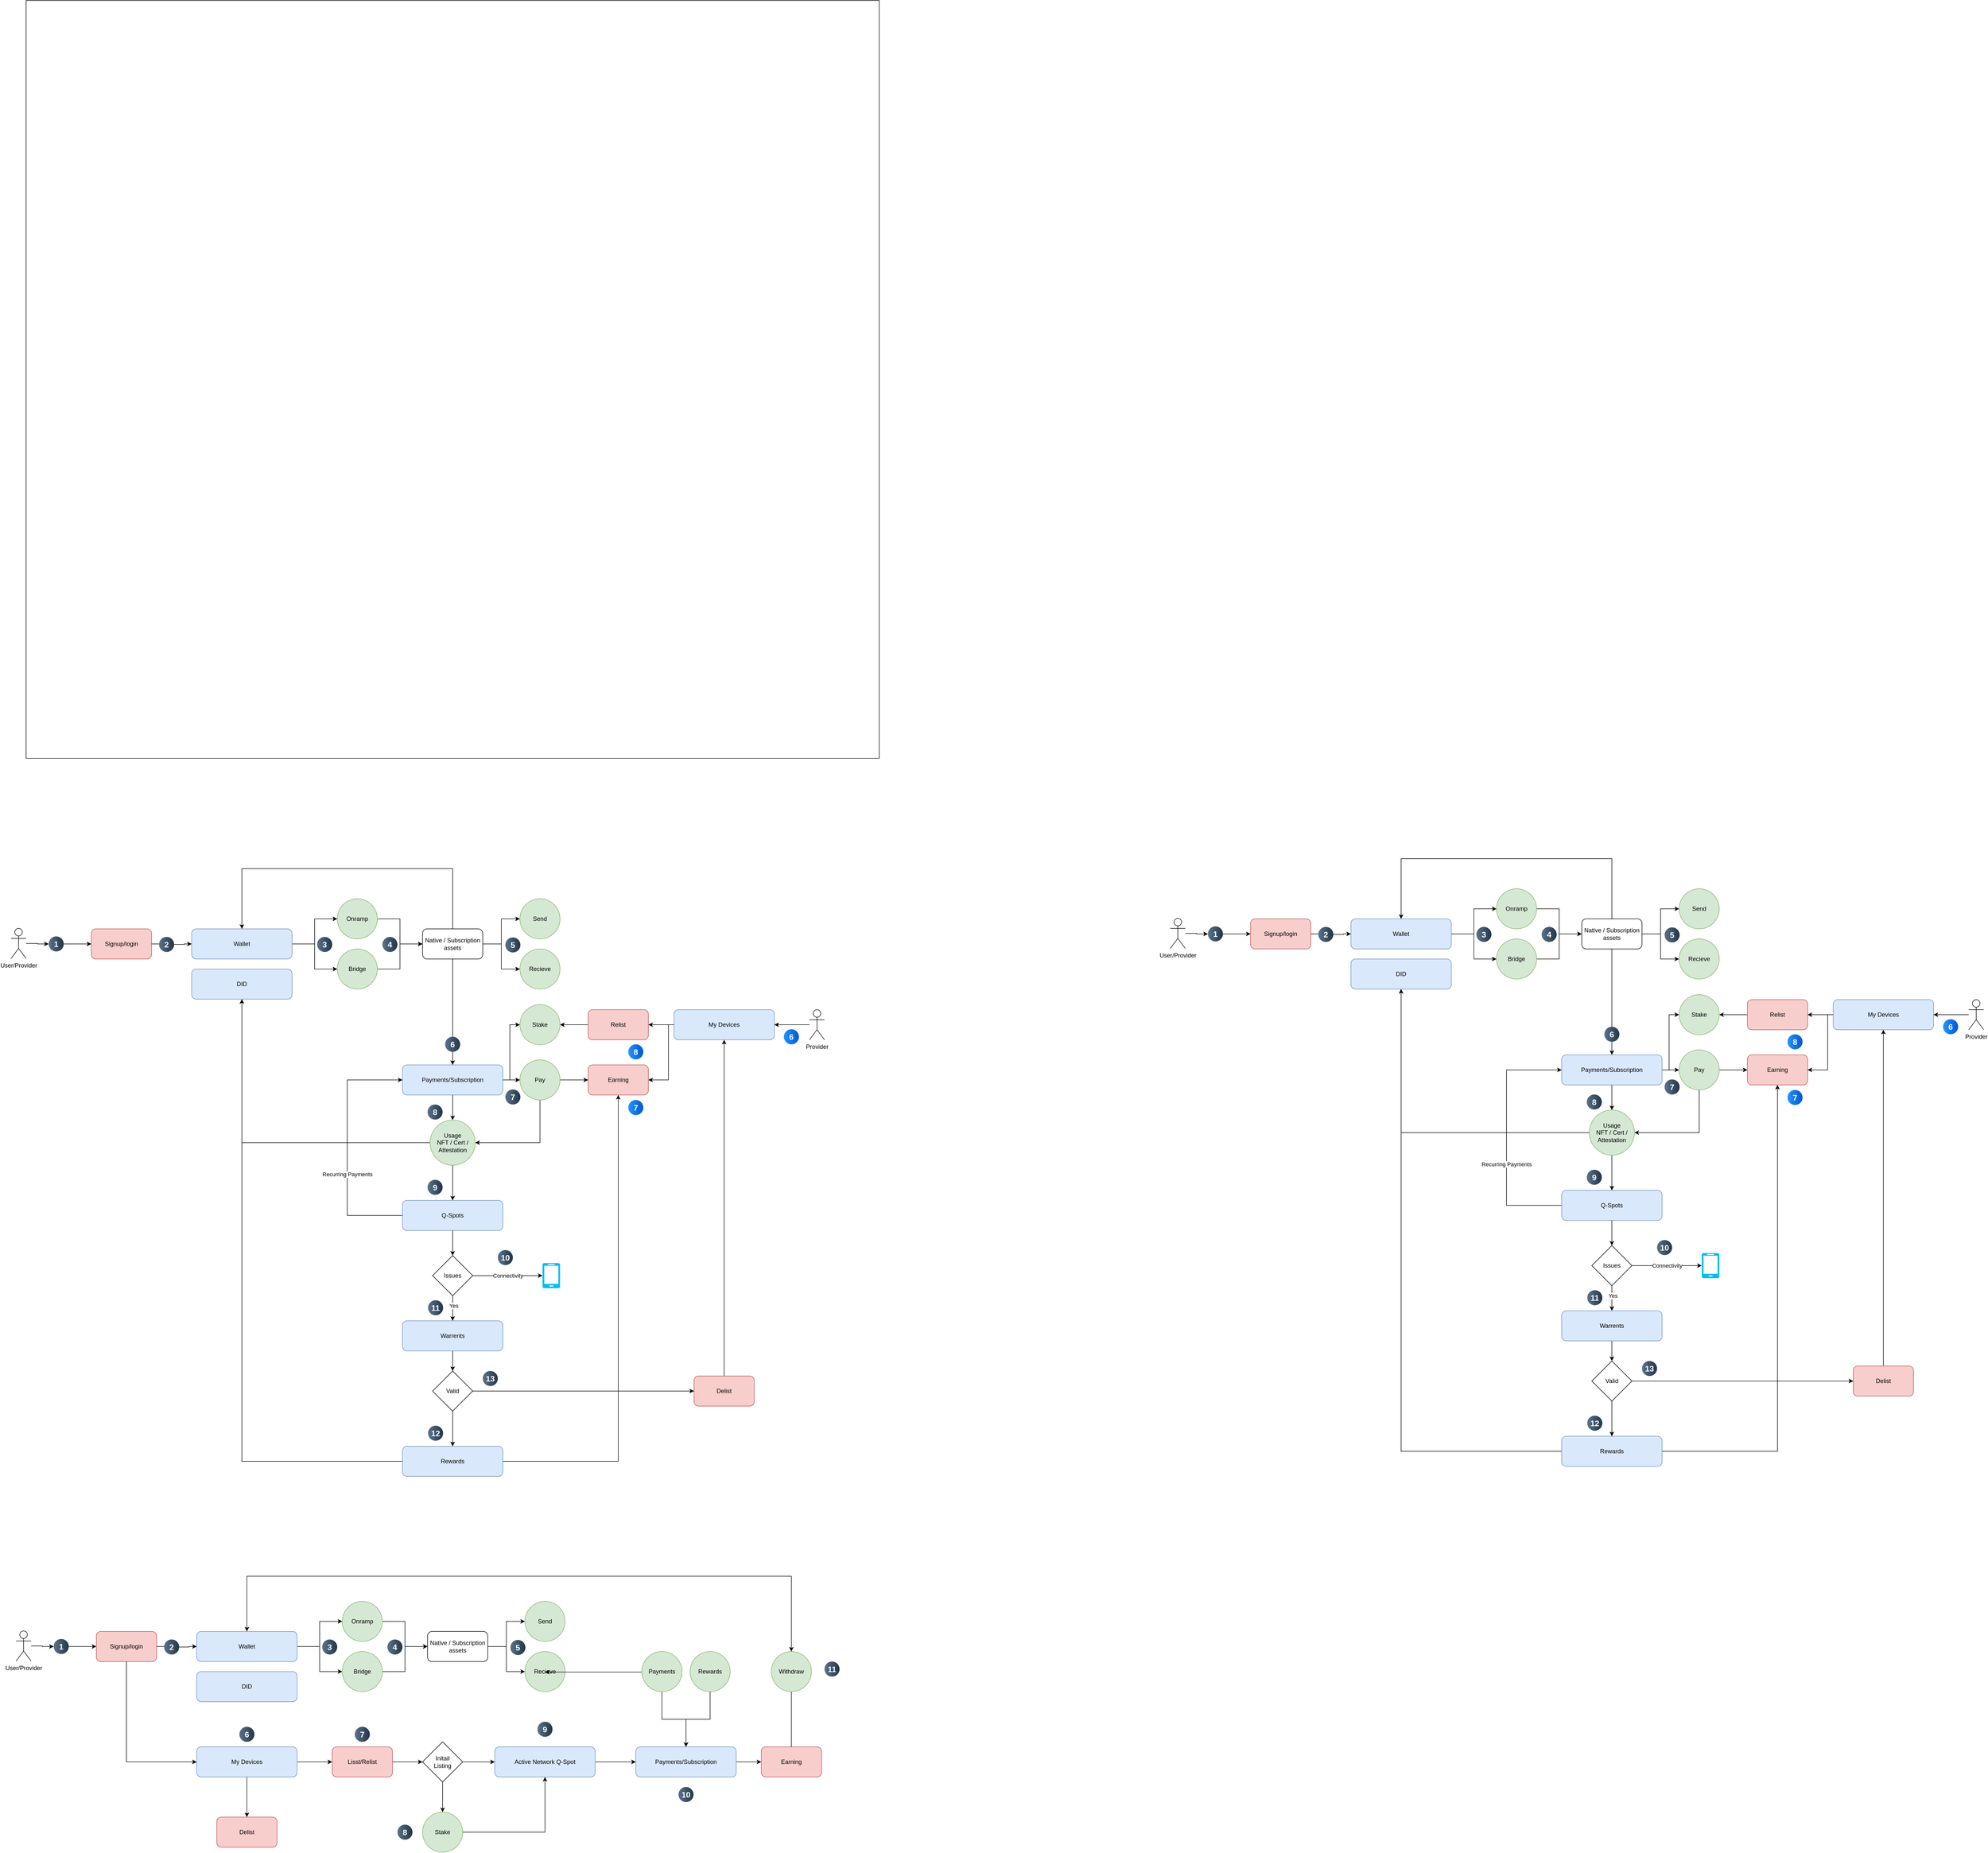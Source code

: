 <mxfile version="26.0.2">
  <diagram name="Page-1" id="SBFZ99m77JHKjxJjiRP0">
    <mxGraphModel dx="2206" dy="3234" grid="1" gridSize="10" guides="1" tooltips="1" connect="1" arrows="1" fold="1" page="1" pageScale="1" pageWidth="850" pageHeight="1100" math="0" shadow="0">
      <root>
        <mxCell id="0" />
        <mxCell id="1" parent="0" />
        <mxCell id="M_gnL3viA9wApIf26CQV-90" value="" style="rounded=0;whiteSpace=wrap;html=1;" parent="1" vertex="1">
          <mxGeometry x="60" y="-1530" width="1700" height="1510" as="geometry" />
        </mxCell>
        <mxCell id="M_gnL3viA9wApIf26CQV-3" value="" style="edgeStyle=orthogonalEdgeStyle;rounded=0;orthogonalLoop=1;jettySize=auto;html=1;" parent="1" source="M_gnL3viA9wApIf26CQV-69" target="M_gnL3viA9wApIf26CQV-2" edge="1">
          <mxGeometry relative="1" as="geometry" />
        </mxCell>
        <mxCell id="M_gnL3viA9wApIf26CQV-1" value="User/Provider" style="shape=umlActor;verticalLabelPosition=bottom;verticalAlign=top;html=1;outlineConnect=0;" parent="1" vertex="1">
          <mxGeometry x="30" y="319" width="30" height="60" as="geometry" />
        </mxCell>
        <mxCell id="M_gnL3viA9wApIf26CQV-9" value="" style="edgeStyle=orthogonalEdgeStyle;rounded=0;orthogonalLoop=1;jettySize=auto;html=1;" parent="1" source="M_gnL3viA9wApIf26CQV-71" target="M_gnL3viA9wApIf26CQV-4" edge="1">
          <mxGeometry relative="1" as="geometry" />
        </mxCell>
        <mxCell id="M_gnL3viA9wApIf26CQV-2" value="Signup/login" style="rounded=1;whiteSpace=wrap;html=1;fillColor=#f8cecc;strokeColor=#b85450;" parent="1" vertex="1">
          <mxGeometry x="190" y="320" width="120" height="60" as="geometry" />
        </mxCell>
        <mxCell id="M_gnL3viA9wApIf26CQV-13" style="edgeStyle=orthogonalEdgeStyle;rounded=0;orthogonalLoop=1;jettySize=auto;html=1;" parent="1" source="M_gnL3viA9wApIf26CQV-4" target="M_gnL3viA9wApIf26CQV-11" edge="1">
          <mxGeometry relative="1" as="geometry" />
        </mxCell>
        <mxCell id="M_gnL3viA9wApIf26CQV-14" style="edgeStyle=orthogonalEdgeStyle;rounded=0;orthogonalLoop=1;jettySize=auto;html=1;" parent="1" source="M_gnL3viA9wApIf26CQV-4" target="M_gnL3viA9wApIf26CQV-12" edge="1">
          <mxGeometry relative="1" as="geometry" />
        </mxCell>
        <mxCell id="M_gnL3viA9wApIf26CQV-4" value="Wallet" style="rounded=1;whiteSpace=wrap;html=1;fillColor=#dae8fc;strokeColor=#6c8ebf;" parent="1" vertex="1">
          <mxGeometry x="390" y="320" width="200" height="60" as="geometry" />
        </mxCell>
        <mxCell id="M_gnL3viA9wApIf26CQV-32" value="" style="edgeStyle=orthogonalEdgeStyle;rounded=0;orthogonalLoop=1;jettySize=auto;html=1;" parent="1" source="M_gnL3viA9wApIf26CQV-5" target="M_gnL3viA9wApIf26CQV-31" edge="1">
          <mxGeometry relative="1" as="geometry" />
        </mxCell>
        <mxCell id="M_gnL3viA9wApIf26CQV-38" value="" style="edgeStyle=orthogonalEdgeStyle;rounded=0;orthogonalLoop=1;jettySize=auto;html=1;" parent="1" source="M_gnL3viA9wApIf26CQV-5" target="M_gnL3viA9wApIf26CQV-37" edge="1">
          <mxGeometry relative="1" as="geometry" />
        </mxCell>
        <mxCell id="M_gnL3viA9wApIf26CQV-55" style="edgeStyle=orthogonalEdgeStyle;rounded=0;orthogonalLoop=1;jettySize=auto;html=1;entryX=0;entryY=0.5;entryDx=0;entryDy=0;" parent="1" source="M_gnL3viA9wApIf26CQV-5" target="M_gnL3viA9wApIf26CQV-51" edge="1">
          <mxGeometry relative="1" as="geometry">
            <Array as="points">
              <mxPoint x="1024" y="621" />
              <mxPoint x="1024" y="511" />
            </Array>
          </mxGeometry>
        </mxCell>
        <mxCell id="M_gnL3viA9wApIf26CQV-5" value="Payments/Subscription" style="rounded=1;whiteSpace=wrap;html=1;fillColor=#dae8fc;strokeColor=#6c8ebf;" parent="1" vertex="1">
          <mxGeometry x="810" y="591" width="200" height="60" as="geometry" />
        </mxCell>
        <mxCell id="M_gnL3viA9wApIf26CQV-48" value="" style="edgeStyle=orthogonalEdgeStyle;rounded=0;orthogonalLoop=1;jettySize=auto;html=1;" parent="1" source="M_gnL3viA9wApIf26CQV-6" target="M_gnL3viA9wApIf26CQV-47" edge="1">
          <mxGeometry relative="1" as="geometry" />
        </mxCell>
        <mxCell id="M_gnL3viA9wApIf26CQV-6" value="Warrents" style="rounded=1;whiteSpace=wrap;html=1;fillColor=#dae8fc;strokeColor=#6c8ebf;" parent="1" vertex="1">
          <mxGeometry x="810" y="1101" width="200" height="60" as="geometry" />
        </mxCell>
        <mxCell id="M_gnL3viA9wApIf26CQV-50" style="edgeStyle=orthogonalEdgeStyle;rounded=0;orthogonalLoop=1;jettySize=auto;html=1;entryX=0.5;entryY=1;entryDx=0;entryDy=0;" parent="1" source="M_gnL3viA9wApIf26CQV-7" target="M_gnL3viA9wApIf26CQV-35" edge="1">
          <mxGeometry relative="1" as="geometry">
            <mxPoint x="490" y="581" as="targetPoint" />
          </mxGeometry>
        </mxCell>
        <mxCell id="M_gnL3viA9wApIf26CQV-67" style="edgeStyle=orthogonalEdgeStyle;rounded=0;orthogonalLoop=1;jettySize=auto;html=1;" parent="1" source="M_gnL3viA9wApIf26CQV-7" target="M_gnL3viA9wApIf26CQV-62" edge="1">
          <mxGeometry relative="1" as="geometry" />
        </mxCell>
        <mxCell id="M_gnL3viA9wApIf26CQV-7" value="Rewards" style="rounded=1;whiteSpace=wrap;html=1;fillColor=#dae8fc;strokeColor=#6c8ebf;" parent="1" vertex="1">
          <mxGeometry x="810" y="1351" width="200" height="60" as="geometry" />
        </mxCell>
        <mxCell id="M_gnL3viA9wApIf26CQV-52" style="edgeStyle=orthogonalEdgeStyle;rounded=0;orthogonalLoop=1;jettySize=auto;html=1;entryX=1;entryY=0.5;entryDx=0;entryDy=0;" parent="1" source="M_gnL3viA9wApIf26CQV-60" target="M_gnL3viA9wApIf26CQV-51" edge="1">
          <mxGeometry relative="1" as="geometry" />
        </mxCell>
        <mxCell id="M_gnL3viA9wApIf26CQV-63" style="edgeStyle=orthogonalEdgeStyle;rounded=0;orthogonalLoop=1;jettySize=auto;html=1;entryX=1;entryY=0.5;entryDx=0;entryDy=0;" parent="1" source="M_gnL3viA9wApIf26CQV-8" target="M_gnL3viA9wApIf26CQV-62" edge="1">
          <mxGeometry relative="1" as="geometry">
            <Array as="points">
              <mxPoint x="1340" y="511" />
              <mxPoint x="1340" y="621" />
            </Array>
          </mxGeometry>
        </mxCell>
        <mxCell id="M_gnL3viA9wApIf26CQV-8" value="My Devices" style="rounded=1;whiteSpace=wrap;html=1;fillColor=#dae8fc;strokeColor=#6c8ebf;" parent="1" vertex="1">
          <mxGeometry x="1351" y="481" width="200" height="60" as="geometry" />
        </mxCell>
        <mxCell id="M_gnL3viA9wApIf26CQV-16" style="edgeStyle=orthogonalEdgeStyle;rounded=0;orthogonalLoop=1;jettySize=auto;html=1;" parent="1" source="M_gnL3viA9wApIf26CQV-11" target="M_gnL3viA9wApIf26CQV-15" edge="1">
          <mxGeometry relative="1" as="geometry" />
        </mxCell>
        <mxCell id="M_gnL3viA9wApIf26CQV-11" value="Onramp" style="ellipse;whiteSpace=wrap;html=1;aspect=fixed;fillColor=#d5e8d4;strokeColor=#82b366;" parent="1" vertex="1">
          <mxGeometry x="680" y="260" width="80" height="80" as="geometry" />
        </mxCell>
        <mxCell id="M_gnL3viA9wApIf26CQV-17" style="edgeStyle=orthogonalEdgeStyle;rounded=0;orthogonalLoop=1;jettySize=auto;html=1;" parent="1" source="M_gnL3viA9wApIf26CQV-12" target="M_gnL3viA9wApIf26CQV-15" edge="1">
          <mxGeometry relative="1" as="geometry" />
        </mxCell>
        <mxCell id="M_gnL3viA9wApIf26CQV-12" value="Bridge" style="ellipse;whiteSpace=wrap;html=1;aspect=fixed;fillColor=#d5e8d4;strokeColor=#82b366;" parent="1" vertex="1">
          <mxGeometry x="680" y="360" width="80" height="80" as="geometry" />
        </mxCell>
        <mxCell id="M_gnL3viA9wApIf26CQV-22" style="edgeStyle=orthogonalEdgeStyle;rounded=0;orthogonalLoop=1;jettySize=auto;html=1;entryX=0.5;entryY=0;entryDx=0;entryDy=0;" parent="1" source="M_gnL3viA9wApIf26CQV-15" target="M_gnL3viA9wApIf26CQV-4" edge="1">
          <mxGeometry relative="1" as="geometry">
            <Array as="points">
              <mxPoint x="910" y="200" />
              <mxPoint x="490" y="200" />
            </Array>
          </mxGeometry>
        </mxCell>
        <mxCell id="M_gnL3viA9wApIf26CQV-27" style="edgeStyle=orthogonalEdgeStyle;rounded=0;orthogonalLoop=1;jettySize=auto;html=1;" parent="1" source="M_gnL3viA9wApIf26CQV-15" target="M_gnL3viA9wApIf26CQV-23" edge="1">
          <mxGeometry relative="1" as="geometry" />
        </mxCell>
        <mxCell id="M_gnL3viA9wApIf26CQV-28" style="edgeStyle=orthogonalEdgeStyle;rounded=0;orthogonalLoop=1;jettySize=auto;html=1;" parent="1" source="M_gnL3viA9wApIf26CQV-15" target="M_gnL3viA9wApIf26CQV-24" edge="1">
          <mxGeometry relative="1" as="geometry" />
        </mxCell>
        <mxCell id="M_gnL3viA9wApIf26CQV-29" style="edgeStyle=orthogonalEdgeStyle;rounded=0;orthogonalLoop=1;jettySize=auto;html=1;" parent="1" source="M_gnL3viA9wApIf26CQV-15" target="M_gnL3viA9wApIf26CQV-5" edge="1">
          <mxGeometry relative="1" as="geometry" />
        </mxCell>
        <mxCell id="M_gnL3viA9wApIf26CQV-15" value="Native / Subscription assets" style="rounded=1;whiteSpace=wrap;html=1;" parent="1" vertex="1">
          <mxGeometry x="850" y="320" width="120" height="60" as="geometry" />
        </mxCell>
        <mxCell id="M_gnL3viA9wApIf26CQV-23" value="Send" style="ellipse;whiteSpace=wrap;html=1;aspect=fixed;fillColor=#d5e8d4;strokeColor=#82b366;" parent="1" vertex="1">
          <mxGeometry x="1044" y="260" width="80" height="80" as="geometry" />
        </mxCell>
        <mxCell id="M_gnL3viA9wApIf26CQV-24" value="Recieve" style="ellipse;whiteSpace=wrap;html=1;aspect=fixed;fillColor=#d5e8d4;strokeColor=#82b366;" parent="1" vertex="1">
          <mxGeometry x="1044" y="360" width="80" height="80" as="geometry" />
        </mxCell>
        <mxCell id="M_gnL3viA9wApIf26CQV-41" value="" style="edgeStyle=orthogonalEdgeStyle;rounded=0;orthogonalLoop=1;jettySize=auto;html=1;" parent="1" source="M_gnL3viA9wApIf26CQV-30" target="M_gnL3viA9wApIf26CQV-40" edge="1">
          <mxGeometry relative="1" as="geometry" />
        </mxCell>
        <mxCell id="8dTDUSrH829Y-WECvbkg-1" style="edgeStyle=orthogonalEdgeStyle;rounded=0;orthogonalLoop=1;jettySize=auto;html=1;entryX=0;entryY=0.5;entryDx=0;entryDy=0;" edge="1" parent="1" source="M_gnL3viA9wApIf26CQV-30" target="M_gnL3viA9wApIf26CQV-5">
          <mxGeometry relative="1" as="geometry">
            <Array as="points">
              <mxPoint x="700" y="891" />
              <mxPoint x="700" y="621" />
            </Array>
          </mxGeometry>
        </mxCell>
        <mxCell id="8dTDUSrH829Y-WECvbkg-2" value="Recurring Payments" style="edgeLabel;html=1;align=center;verticalAlign=middle;resizable=0;points=[];" vertex="1" connectable="0" parent="8dTDUSrH829Y-WECvbkg-1">
          <mxGeometry x="-0.212" relative="1" as="geometry">
            <mxPoint y="1" as="offset" />
          </mxGeometry>
        </mxCell>
        <mxCell id="M_gnL3viA9wApIf26CQV-30" value="Q-Spots" style="rounded=1;whiteSpace=wrap;html=1;fillColor=#dae8fc;strokeColor=#6c8ebf;" parent="1" vertex="1">
          <mxGeometry x="810" y="861" width="200" height="60" as="geometry" />
        </mxCell>
        <mxCell id="M_gnL3viA9wApIf26CQV-33" value="" style="edgeStyle=orthogonalEdgeStyle;rounded=0;orthogonalLoop=1;jettySize=auto;html=1;" parent="1" source="M_gnL3viA9wApIf26CQV-31" target="M_gnL3viA9wApIf26CQV-30" edge="1">
          <mxGeometry relative="1" as="geometry" />
        </mxCell>
        <mxCell id="M_gnL3viA9wApIf26CQV-36" style="edgeStyle=orthogonalEdgeStyle;rounded=0;orthogonalLoop=1;jettySize=auto;html=1;entryX=0.5;entryY=1;entryDx=0;entryDy=0;" parent="1" source="M_gnL3viA9wApIf26CQV-31" target="M_gnL3viA9wApIf26CQV-35" edge="1">
          <mxGeometry relative="1" as="geometry">
            <mxPoint x="490" y="581" as="targetPoint" />
          </mxGeometry>
        </mxCell>
        <mxCell id="M_gnL3viA9wApIf26CQV-31" value="Usage&lt;br&gt;NFT / Cert / Attestation" style="ellipse;whiteSpace=wrap;html=1;aspect=fixed;fillColor=#d5e8d4;strokeColor=#82b366;" parent="1" vertex="1">
          <mxGeometry x="865" y="701" width="90" height="90" as="geometry" />
        </mxCell>
        <mxCell id="M_gnL3viA9wApIf26CQV-35" value="DID" style="rounded=1;whiteSpace=wrap;html=1;fillColor=#dae8fc;strokeColor=#6c8ebf;" parent="1" vertex="1">
          <mxGeometry x="390" y="400" width="200" height="60" as="geometry" />
        </mxCell>
        <mxCell id="M_gnL3viA9wApIf26CQV-39" style="edgeStyle=orthogonalEdgeStyle;rounded=0;orthogonalLoop=1;jettySize=auto;html=1;entryX=1;entryY=0.5;entryDx=0;entryDy=0;" parent="1" source="M_gnL3viA9wApIf26CQV-37" target="M_gnL3viA9wApIf26CQV-31" edge="1">
          <mxGeometry relative="1" as="geometry">
            <Array as="points">
              <mxPoint x="1084" y="746" />
            </Array>
          </mxGeometry>
        </mxCell>
        <mxCell id="M_gnL3viA9wApIf26CQV-64" value="" style="edgeStyle=orthogonalEdgeStyle;rounded=0;orthogonalLoop=1;jettySize=auto;html=1;" parent="1" source="M_gnL3viA9wApIf26CQV-37" target="M_gnL3viA9wApIf26CQV-62" edge="1">
          <mxGeometry relative="1" as="geometry" />
        </mxCell>
        <mxCell id="M_gnL3viA9wApIf26CQV-37" value="Pay" style="ellipse;whiteSpace=wrap;html=1;aspect=fixed;fillColor=#d5e8d4;strokeColor=#82b366;" parent="1" vertex="1">
          <mxGeometry x="1044" y="581" width="80" height="80" as="geometry" />
        </mxCell>
        <mxCell id="M_gnL3viA9wApIf26CQV-42" value="" style="edgeStyle=orthogonalEdgeStyle;rounded=0;orthogonalLoop=1;jettySize=auto;html=1;" parent="1" source="M_gnL3viA9wApIf26CQV-40" target="M_gnL3viA9wApIf26CQV-6" edge="1">
          <mxGeometry relative="1" as="geometry" />
        </mxCell>
        <mxCell id="M_gnL3viA9wApIf26CQV-46" value="Yes" style="edgeLabel;html=1;align=center;verticalAlign=middle;resizable=0;points=[];" parent="M_gnL3viA9wApIf26CQV-42" vertex="1" connectable="0">
          <mxGeometry x="-0.2" y="2" relative="1" as="geometry">
            <mxPoint as="offset" />
          </mxGeometry>
        </mxCell>
        <mxCell id="M_gnL3viA9wApIf26CQV-44" value="" style="edgeStyle=orthogonalEdgeStyle;rounded=0;orthogonalLoop=1;jettySize=auto;html=1;" parent="1" source="M_gnL3viA9wApIf26CQV-40" target="M_gnL3viA9wApIf26CQV-43" edge="1">
          <mxGeometry relative="1" as="geometry" />
        </mxCell>
        <mxCell id="M_gnL3viA9wApIf26CQV-45" value="Connectivity" style="edgeLabel;html=1;align=center;verticalAlign=middle;resizable=0;points=[];" parent="M_gnL3viA9wApIf26CQV-44" vertex="1" connectable="0">
          <mxGeometry x="-0.597" y="-1" relative="1" as="geometry">
            <mxPoint x="42" y="-1" as="offset" />
          </mxGeometry>
        </mxCell>
        <mxCell id="M_gnL3viA9wApIf26CQV-40" value="Issues" style="rhombus;whiteSpace=wrap;html=1;" parent="1" vertex="1">
          <mxGeometry x="870" y="971" width="80" height="80" as="geometry" />
        </mxCell>
        <mxCell id="M_gnL3viA9wApIf26CQV-43" value="" style="verticalLabelPosition=bottom;html=1;verticalAlign=top;align=center;strokeColor=none;fillColor=#00BEF2;shape=mxgraph.azure.mobile;pointerEvents=1;" parent="1" vertex="1">
          <mxGeometry x="1089" y="986" width="35" height="50" as="geometry" />
        </mxCell>
        <mxCell id="M_gnL3viA9wApIf26CQV-49" value="" style="edgeStyle=orthogonalEdgeStyle;rounded=0;orthogonalLoop=1;jettySize=auto;html=1;" parent="1" source="M_gnL3viA9wApIf26CQV-47" target="M_gnL3viA9wApIf26CQV-7" edge="1">
          <mxGeometry relative="1" as="geometry" />
        </mxCell>
        <mxCell id="M_gnL3viA9wApIf26CQV-58" style="edgeStyle=orthogonalEdgeStyle;rounded=0;orthogonalLoop=1;jettySize=auto;html=1;" parent="1" source="M_gnL3viA9wApIf26CQV-47" target="M_gnL3viA9wApIf26CQV-57" edge="1">
          <mxGeometry relative="1" as="geometry" />
        </mxCell>
        <mxCell id="M_gnL3viA9wApIf26CQV-47" value="Valid" style="rhombus;whiteSpace=wrap;html=1;" parent="1" vertex="1">
          <mxGeometry x="870" y="1201" width="80" height="80" as="geometry" />
        </mxCell>
        <mxCell id="M_gnL3viA9wApIf26CQV-51" value="Stake" style="ellipse;whiteSpace=wrap;html=1;aspect=fixed;fillColor=#d5e8d4;strokeColor=#82b366;" parent="1" vertex="1">
          <mxGeometry x="1044" y="471" width="80" height="80" as="geometry" />
        </mxCell>
        <mxCell id="M_gnL3viA9wApIf26CQV-54" style="edgeStyle=orthogonalEdgeStyle;rounded=0;orthogonalLoop=1;jettySize=auto;html=1;" parent="1" source="M_gnL3viA9wApIf26CQV-53" target="M_gnL3viA9wApIf26CQV-8" edge="1">
          <mxGeometry relative="1" as="geometry" />
        </mxCell>
        <mxCell id="M_gnL3viA9wApIf26CQV-53" value="Provider" style="shape=umlActor;verticalLabelPosition=bottom;verticalAlign=top;html=1;outlineConnect=0;" parent="1" vertex="1">
          <mxGeometry x="1621" y="481" width="30" height="60" as="geometry" />
        </mxCell>
        <mxCell id="M_gnL3viA9wApIf26CQV-59" style="edgeStyle=orthogonalEdgeStyle;rounded=0;orthogonalLoop=1;jettySize=auto;html=1;" parent="1" source="M_gnL3viA9wApIf26CQV-57" target="M_gnL3viA9wApIf26CQV-8" edge="1">
          <mxGeometry relative="1" as="geometry" />
        </mxCell>
        <mxCell id="M_gnL3viA9wApIf26CQV-57" value="Delist" style="rounded=1;whiteSpace=wrap;html=1;fillColor=#f8cecc;strokeColor=#b85450;" parent="1" vertex="1">
          <mxGeometry x="1391" y="1211" width="120" height="60" as="geometry" />
        </mxCell>
        <mxCell id="M_gnL3viA9wApIf26CQV-61" value="" style="edgeStyle=orthogonalEdgeStyle;rounded=0;orthogonalLoop=1;jettySize=auto;html=1;entryX=1;entryY=0.5;entryDx=0;entryDy=0;" parent="1" source="M_gnL3viA9wApIf26CQV-8" target="M_gnL3viA9wApIf26CQV-60" edge="1">
          <mxGeometry relative="1" as="geometry">
            <mxPoint x="1351" y="511" as="sourcePoint" />
            <mxPoint x="1124" y="511" as="targetPoint" />
          </mxGeometry>
        </mxCell>
        <mxCell id="M_gnL3viA9wApIf26CQV-60" value="Relist" style="rounded=1;whiteSpace=wrap;html=1;fillColor=#f8cecc;strokeColor=#b85450;" parent="1" vertex="1">
          <mxGeometry x="1180" y="481" width="120" height="60" as="geometry" />
        </mxCell>
        <mxCell id="M_gnL3viA9wApIf26CQV-62" value="Earning" style="rounded=1;whiteSpace=wrap;html=1;fillColor=#f8cecc;strokeColor=#b85450;" parent="1" vertex="1">
          <mxGeometry x="1180" y="591" width="120" height="60" as="geometry" />
        </mxCell>
        <mxCell id="M_gnL3viA9wApIf26CQV-68" value="" style="edgeStyle=orthogonalEdgeStyle;rounded=0;orthogonalLoop=1;jettySize=auto;html=1;" parent="1" source="M_gnL3viA9wApIf26CQV-1" target="M_gnL3viA9wApIf26CQV-69" edge="1">
          <mxGeometry relative="1" as="geometry">
            <mxPoint x="60" y="350" as="sourcePoint" />
            <mxPoint x="190" y="350" as="targetPoint" />
          </mxGeometry>
        </mxCell>
        <mxCell id="M_gnL3viA9wApIf26CQV-69" value="1" style="ellipse;whiteSpace=wrap;html=1;aspect=fixed;rotation=0;gradientColor=#223548;strokeColor=none;gradientDirection=east;fillColor=#5b738b;rounded=0;pointerEvents=0;fontFamily=Helvetica;fontSize=16;fontColor=#FFFFFF;spacingTop=4;spacingBottom=4;spacingLeft=4;spacingRight=4;points=[];fontStyle=1" parent="1" vertex="1">
          <mxGeometry x="105" y="335" width="30" height="30" as="geometry" />
        </mxCell>
        <mxCell id="M_gnL3viA9wApIf26CQV-70" value="" style="edgeStyle=orthogonalEdgeStyle;rounded=0;orthogonalLoop=1;jettySize=auto;html=1;" parent="1" source="M_gnL3viA9wApIf26CQV-2" target="M_gnL3viA9wApIf26CQV-71" edge="1">
          <mxGeometry relative="1" as="geometry">
            <mxPoint x="310" y="350" as="sourcePoint" />
            <mxPoint x="390" y="350" as="targetPoint" />
          </mxGeometry>
        </mxCell>
        <mxCell id="M_gnL3viA9wApIf26CQV-71" value="2" style="ellipse;whiteSpace=wrap;html=1;aspect=fixed;rotation=0;gradientColor=#223548;strokeColor=none;gradientDirection=east;fillColor=#5b738b;rounded=0;pointerEvents=0;fontFamily=Helvetica;fontSize=16;fontColor=#FFFFFF;spacingTop=4;spacingBottom=4;spacingLeft=4;spacingRight=4;points=[];fontStyle=1" parent="1" vertex="1">
          <mxGeometry x="325" y="336" width="30" height="30" as="geometry" />
        </mxCell>
        <mxCell id="M_gnL3viA9wApIf26CQV-74" value="3" style="ellipse;whiteSpace=wrap;html=1;aspect=fixed;rotation=0;gradientColor=#223548;strokeColor=none;gradientDirection=east;fillColor=#5b738b;rounded=0;pointerEvents=0;fontFamily=Helvetica;fontSize=16;fontColor=#FFFFFF;spacingTop=4;spacingBottom=4;spacingLeft=4;spacingRight=4;points=[];fontStyle=1" parent="1" vertex="1">
          <mxGeometry x="640" y="336" width="30" height="30" as="geometry" />
        </mxCell>
        <mxCell id="M_gnL3viA9wApIf26CQV-75" value="4" style="ellipse;whiteSpace=wrap;html=1;aspect=fixed;rotation=0;gradientColor=#223548;strokeColor=none;gradientDirection=east;fillColor=#5b738b;rounded=0;pointerEvents=0;fontFamily=Helvetica;fontSize=16;fontColor=#FFFFFF;spacingTop=4;spacingBottom=4;spacingLeft=4;spacingRight=4;points=[];fontStyle=1" parent="1" vertex="1">
          <mxGeometry x="770" y="336" width="30" height="30" as="geometry" />
        </mxCell>
        <mxCell id="M_gnL3viA9wApIf26CQV-76" value="5" style="ellipse;whiteSpace=wrap;html=1;aspect=fixed;rotation=0;gradientColor=#223548;strokeColor=none;gradientDirection=east;fillColor=#5b738b;rounded=0;pointerEvents=0;fontFamily=Helvetica;fontSize=16;fontColor=#FFFFFF;spacingTop=4;spacingBottom=4;spacingLeft=4;spacingRight=4;points=[];fontStyle=1" parent="1" vertex="1">
          <mxGeometry x="1015" y="337" width="30" height="30" as="geometry" />
        </mxCell>
        <mxCell id="M_gnL3viA9wApIf26CQV-77" value="6" style="ellipse;whiteSpace=wrap;html=1;aspect=fixed;rotation=0;gradientColor=#223548;strokeColor=none;gradientDirection=east;fillColor=#5b738b;rounded=0;pointerEvents=0;fontFamily=Helvetica;fontSize=16;fontColor=#FFFFFF;spacingTop=4;spacingBottom=4;spacingLeft=4;spacingRight=4;points=[];fontStyle=1;align=center;verticalAlign=middle;" parent="1" vertex="1">
          <mxGeometry x="895" y="535" width="30" height="30" as="geometry" />
        </mxCell>
        <mxCell id="M_gnL3viA9wApIf26CQV-78" value="7" style="ellipse;whiteSpace=wrap;html=1;aspect=fixed;rotation=0;gradientColor=#223548;strokeColor=none;gradientDirection=east;fillColor=#5b738b;rounded=0;pointerEvents=0;fontFamily=Helvetica;fontSize=16;fontColor=#FFFFFF;spacingTop=4;spacingBottom=4;spacingLeft=4;spacingRight=4;points=[];fontStyle=1" parent="1" vertex="1">
          <mxGeometry x="1015" y="640" width="30" height="30" as="geometry" />
        </mxCell>
        <mxCell id="M_gnL3viA9wApIf26CQV-79" value="8" style="ellipse;whiteSpace=wrap;html=1;aspect=fixed;rotation=0;gradientColor=#223548;strokeColor=none;gradientDirection=east;fillColor=#5b738b;rounded=0;pointerEvents=0;fontFamily=Helvetica;fontSize=16;fontColor=#FFFFFF;spacingTop=4;spacingBottom=4;spacingLeft=4;spacingRight=4;points=[];fontStyle=1" parent="1" vertex="1">
          <mxGeometry x="860" y="670" width="30" height="30" as="geometry" />
        </mxCell>
        <mxCell id="M_gnL3viA9wApIf26CQV-80" value="9" style="ellipse;whiteSpace=wrap;html=1;aspect=fixed;rotation=0;gradientColor=#223548;strokeColor=none;gradientDirection=east;fillColor=#5b738b;rounded=0;pointerEvents=0;fontFamily=Helvetica;fontSize=16;fontColor=#FFFFFF;spacingTop=4;spacingBottom=4;spacingLeft=4;spacingRight=4;points=[];fontStyle=1" parent="1" vertex="1">
          <mxGeometry x="860" y="820" width="30" height="30" as="geometry" />
        </mxCell>
        <mxCell id="M_gnL3viA9wApIf26CQV-81" value="10" style="ellipse;whiteSpace=wrap;html=1;aspect=fixed;rotation=0;gradientColor=#223548;strokeColor=none;gradientDirection=east;fillColor=#5b738b;rounded=0;pointerEvents=0;fontFamily=Helvetica;fontSize=16;fontColor=#FFFFFF;spacingTop=4;spacingBottom=4;spacingLeft=4;spacingRight=4;points=[];fontStyle=1" parent="1" vertex="1">
          <mxGeometry x="1000" y="960" width="30" height="30" as="geometry" />
        </mxCell>
        <mxCell id="M_gnL3viA9wApIf26CQV-82" value="11" style="ellipse;whiteSpace=wrap;html=1;aspect=fixed;rotation=0;gradientColor=#223548;strokeColor=none;gradientDirection=east;fillColor=#5b738b;rounded=0;pointerEvents=0;fontFamily=Helvetica;fontSize=16;fontColor=#FFFFFF;spacingTop=4;spacingBottom=4;spacingLeft=4;spacingRight=4;points=[];fontStyle=1" parent="1" vertex="1">
          <mxGeometry x="861" y="1060" width="30" height="30" as="geometry" />
        </mxCell>
        <mxCell id="M_gnL3viA9wApIf26CQV-83" value="12" style="ellipse;whiteSpace=wrap;html=1;aspect=fixed;rotation=0;gradientColor=#223548;strokeColor=none;gradientDirection=east;fillColor=#5b738b;rounded=0;pointerEvents=0;fontFamily=Helvetica;fontSize=16;fontColor=#FFFFFF;spacingTop=4;spacingBottom=4;spacingLeft=4;spacingRight=4;points=[];fontStyle=1" parent="1" vertex="1">
          <mxGeometry x="861" y="1310" width="30" height="30" as="geometry" />
        </mxCell>
        <mxCell id="M_gnL3viA9wApIf26CQV-84" value="13" style="ellipse;whiteSpace=wrap;html=1;aspect=fixed;rotation=0;gradientColor=#223548;strokeColor=none;gradientDirection=east;fillColor=#5b738b;rounded=0;pointerEvents=0;fontFamily=Helvetica;fontSize=16;fontColor=#FFFFFF;spacingTop=4;spacingBottom=4;spacingLeft=4;spacingRight=4;points=[];fontStyle=1" parent="1" vertex="1">
          <mxGeometry x="970" y="1201" width="30" height="30" as="geometry" />
        </mxCell>
        <mxCell id="M_gnL3viA9wApIf26CQV-86" value="6" style="ellipse;whiteSpace=wrap;html=1;aspect=fixed;rotation=0;gradientColor=#0057D2;strokeColor=none;gradientDirection=east;fillColor=#2395FF;rounded=0;pointerEvents=0;fontFamily=Helvetica;fontSize=16;fontColor=#FFFFFF;spacingTop=4;spacingBottom=4;spacingLeft=4;spacingRight=4;points=[];fontStyle=1" parent="1" vertex="1">
          <mxGeometry x="1570" y="520" width="30" height="30" as="geometry" />
        </mxCell>
        <mxCell id="M_gnL3viA9wApIf26CQV-87" value="7" style="ellipse;whiteSpace=wrap;html=1;aspect=fixed;rotation=0;gradientColor=#0057D2;strokeColor=none;gradientDirection=east;fillColor=#2395FF;rounded=0;pointerEvents=0;fontFamily=Helvetica;fontSize=16;fontColor=#FFFFFF;spacingTop=4;spacingBottom=4;spacingLeft=4;spacingRight=4;points=[];fontStyle=1" parent="1" vertex="1">
          <mxGeometry x="1260" y="661" width="30" height="30" as="geometry" />
        </mxCell>
        <mxCell id="M_gnL3viA9wApIf26CQV-89" value="8" style="ellipse;whiteSpace=wrap;html=1;aspect=fixed;rotation=0;gradientColor=#0057D2;strokeColor=none;gradientDirection=east;fillColor=#2395FF;rounded=0;pointerEvents=0;fontFamily=Helvetica;fontSize=16;fontColor=#FFFFFF;spacingTop=4;spacingBottom=4;spacingLeft=4;spacingRight=4;points=[];fontStyle=1" parent="1" vertex="1">
          <mxGeometry x="1260" y="550" width="30" height="30" as="geometry" />
        </mxCell>
        <mxCell id="8dTDUSrH829Y-WECvbkg-6" value="" style="edgeStyle=orthogonalEdgeStyle;rounded=0;orthogonalLoop=1;jettySize=auto;html=1;" edge="1" parent="1" source="8dTDUSrH829Y-WECvbkg-63" target="8dTDUSrH829Y-WECvbkg-9">
          <mxGeometry relative="1" as="geometry" />
        </mxCell>
        <mxCell id="8dTDUSrH829Y-WECvbkg-7" value="User/Provider" style="shape=umlActor;verticalLabelPosition=bottom;verticalAlign=top;html=1;outlineConnect=0;" vertex="1" parent="1">
          <mxGeometry x="40" y="1719" width="30" height="60" as="geometry" />
        </mxCell>
        <mxCell id="8dTDUSrH829Y-WECvbkg-8" value="" style="edgeStyle=orthogonalEdgeStyle;rounded=0;orthogonalLoop=1;jettySize=auto;html=1;" edge="1" parent="1" source="8dTDUSrH829Y-WECvbkg-65" target="8dTDUSrH829Y-WECvbkg-12">
          <mxGeometry relative="1" as="geometry" />
        </mxCell>
        <mxCell id="8dTDUSrH829Y-WECvbkg-81" style="edgeStyle=orthogonalEdgeStyle;rounded=0;orthogonalLoop=1;jettySize=auto;html=1;entryX=0;entryY=0.5;entryDx=0;entryDy=0;" edge="1" parent="1" source="8dTDUSrH829Y-WECvbkg-9" target="8dTDUSrH829Y-WECvbkg-80">
          <mxGeometry relative="1" as="geometry">
            <Array as="points">
              <mxPoint x="260" y="1980" />
            </Array>
          </mxGeometry>
        </mxCell>
        <mxCell id="8dTDUSrH829Y-WECvbkg-9" value="Signup/login" style="rounded=1;whiteSpace=wrap;html=1;fillColor=#f8cecc;strokeColor=#b85450;" vertex="1" parent="1">
          <mxGeometry x="200" y="1720" width="120" height="60" as="geometry" />
        </mxCell>
        <mxCell id="8dTDUSrH829Y-WECvbkg-10" style="edgeStyle=orthogonalEdgeStyle;rounded=0;orthogonalLoop=1;jettySize=auto;html=1;" edge="1" parent="1" source="8dTDUSrH829Y-WECvbkg-12" target="8dTDUSrH829Y-WECvbkg-26">
          <mxGeometry relative="1" as="geometry" />
        </mxCell>
        <mxCell id="8dTDUSrH829Y-WECvbkg-11" style="edgeStyle=orthogonalEdgeStyle;rounded=0;orthogonalLoop=1;jettySize=auto;html=1;" edge="1" parent="1" source="8dTDUSrH829Y-WECvbkg-12" target="8dTDUSrH829Y-WECvbkg-28">
          <mxGeometry relative="1" as="geometry" />
        </mxCell>
        <mxCell id="8dTDUSrH829Y-WECvbkg-12" value="Wallet" style="rounded=1;whiteSpace=wrap;html=1;fillColor=#dae8fc;strokeColor=#6c8ebf;" vertex="1" parent="1">
          <mxGeometry x="400" y="1720" width="200" height="60" as="geometry" />
        </mxCell>
        <mxCell id="8dTDUSrH829Y-WECvbkg-14" value="" style="edgeStyle=orthogonalEdgeStyle;rounded=0;orthogonalLoop=1;jettySize=auto;html=1;" edge="1" parent="1" source="8dTDUSrH829Y-WECvbkg-16">
          <mxGeometry relative="1" as="geometry">
            <mxPoint x="1014" y="1911" as="targetPoint" />
          </mxGeometry>
        </mxCell>
        <mxCell id="8dTDUSrH829Y-WECvbkg-15" style="edgeStyle=orthogonalEdgeStyle;rounded=0;orthogonalLoop=1;jettySize=auto;html=1;entryX=0;entryY=0.5;entryDx=0;entryDy=0;" edge="1" parent="1" source="8dTDUSrH829Y-WECvbkg-16">
          <mxGeometry relative="1" as="geometry">
            <Array as="points">
              <mxPoint x="994" y="1911" />
              <mxPoint x="994" y="1801" />
            </Array>
            <mxPoint x="1014" y="1801" as="targetPoint" />
          </mxGeometry>
        </mxCell>
        <mxCell id="8dTDUSrH829Y-WECvbkg-22" style="edgeStyle=orthogonalEdgeStyle;rounded=0;orthogonalLoop=1;jettySize=auto;html=1;entryX=1;entryY=0.5;entryDx=0;entryDy=0;" edge="1" parent="1" target="8dTDUSrH829Y-WECvbkg-56">
          <mxGeometry relative="1" as="geometry">
            <mxPoint x="1150" y="1801" as="sourcePoint" />
          </mxGeometry>
        </mxCell>
        <mxCell id="8dTDUSrH829Y-WECvbkg-23" style="edgeStyle=orthogonalEdgeStyle;rounded=0;orthogonalLoop=1;jettySize=auto;html=1;entryX=1;entryY=0.5;entryDx=0;entryDy=0;" edge="1" parent="1" target="8dTDUSrH829Y-WECvbkg-61">
          <mxGeometry relative="1" as="geometry">
            <Array as="points">
              <mxPoint x="1310" y="1801" />
              <mxPoint x="1310" y="1911" />
            </Array>
            <mxPoint x="1321" y="1801" as="sourcePoint" />
          </mxGeometry>
        </mxCell>
        <mxCell id="8dTDUSrH829Y-WECvbkg-25" style="edgeStyle=orthogonalEdgeStyle;rounded=0;orthogonalLoop=1;jettySize=auto;html=1;" edge="1" parent="1" source="8dTDUSrH829Y-WECvbkg-26" target="8dTDUSrH829Y-WECvbkg-33">
          <mxGeometry relative="1" as="geometry" />
        </mxCell>
        <mxCell id="8dTDUSrH829Y-WECvbkg-26" value="Onramp" style="ellipse;whiteSpace=wrap;html=1;aspect=fixed;fillColor=#d5e8d4;strokeColor=#82b366;" vertex="1" parent="1">
          <mxGeometry x="690" y="1660" width="80" height="80" as="geometry" />
        </mxCell>
        <mxCell id="8dTDUSrH829Y-WECvbkg-27" style="edgeStyle=orthogonalEdgeStyle;rounded=0;orthogonalLoop=1;jettySize=auto;html=1;" edge="1" parent="1" source="8dTDUSrH829Y-WECvbkg-28" target="8dTDUSrH829Y-WECvbkg-33">
          <mxGeometry relative="1" as="geometry" />
        </mxCell>
        <mxCell id="8dTDUSrH829Y-WECvbkg-28" value="Bridge" style="ellipse;whiteSpace=wrap;html=1;aspect=fixed;fillColor=#d5e8d4;strokeColor=#82b366;" vertex="1" parent="1">
          <mxGeometry x="690" y="1760" width="80" height="80" as="geometry" />
        </mxCell>
        <mxCell id="8dTDUSrH829Y-WECvbkg-30" style="edgeStyle=orthogonalEdgeStyle;rounded=0;orthogonalLoop=1;jettySize=auto;html=1;" edge="1" parent="1" source="8dTDUSrH829Y-WECvbkg-33" target="8dTDUSrH829Y-WECvbkg-34">
          <mxGeometry relative="1" as="geometry" />
        </mxCell>
        <mxCell id="8dTDUSrH829Y-WECvbkg-31" style="edgeStyle=orthogonalEdgeStyle;rounded=0;orthogonalLoop=1;jettySize=auto;html=1;" edge="1" parent="1" source="8dTDUSrH829Y-WECvbkg-33" target="8dTDUSrH829Y-WECvbkg-35">
          <mxGeometry relative="1" as="geometry" />
        </mxCell>
        <mxCell id="8dTDUSrH829Y-WECvbkg-33" value="Native / Subscription assets" style="rounded=1;whiteSpace=wrap;html=1;" vertex="1" parent="1">
          <mxGeometry x="860" y="1720" width="120" height="60" as="geometry" />
        </mxCell>
        <mxCell id="8dTDUSrH829Y-WECvbkg-34" value="Send" style="ellipse;whiteSpace=wrap;html=1;aspect=fixed;fillColor=#d5e8d4;strokeColor=#82b366;" vertex="1" parent="1">
          <mxGeometry x="1054" y="1660" width="80" height="80" as="geometry" />
        </mxCell>
        <mxCell id="8dTDUSrH829Y-WECvbkg-35" value="Recieve" style="ellipse;whiteSpace=wrap;html=1;aspect=fixed;fillColor=#d5e8d4;strokeColor=#82b366;" vertex="1" parent="1">
          <mxGeometry x="1054" y="1760" width="80" height="80" as="geometry" />
        </mxCell>
        <mxCell id="8dTDUSrH829Y-WECvbkg-43" value="DID" style="rounded=1;whiteSpace=wrap;html=1;fillColor=#dae8fc;strokeColor=#6c8ebf;" vertex="1" parent="1">
          <mxGeometry x="400" y="1800" width="200" height="60" as="geometry" />
        </mxCell>
        <mxCell id="8dTDUSrH829Y-WECvbkg-45" value="" style="edgeStyle=orthogonalEdgeStyle;rounded=0;orthogonalLoop=1;jettySize=auto;html=1;" edge="1" parent="1" source="8dTDUSrH829Y-WECvbkg-46">
          <mxGeometry relative="1" as="geometry">
            <mxPoint x="1150" y="1911" as="targetPoint" />
          </mxGeometry>
        </mxCell>
        <mxCell id="8dTDUSrH829Y-WECvbkg-59" value="" style="edgeStyle=orthogonalEdgeStyle;rounded=0;orthogonalLoop=1;jettySize=auto;html=1;entryX=1;entryY=0.5;entryDx=0;entryDy=0;" edge="1" parent="1" target="8dTDUSrH829Y-WECvbkg-60">
          <mxGeometry relative="1" as="geometry">
            <mxPoint x="1321" y="1801" as="sourcePoint" />
            <mxPoint x="1094" y="1801" as="targetPoint" />
          </mxGeometry>
        </mxCell>
        <mxCell id="8dTDUSrH829Y-WECvbkg-62" value="" style="edgeStyle=orthogonalEdgeStyle;rounded=0;orthogonalLoop=1;jettySize=auto;html=1;" edge="1" parent="1" source="8dTDUSrH829Y-WECvbkg-7" target="8dTDUSrH829Y-WECvbkg-63">
          <mxGeometry relative="1" as="geometry">
            <mxPoint x="70" y="1750" as="sourcePoint" />
            <mxPoint x="200" y="1750" as="targetPoint" />
          </mxGeometry>
        </mxCell>
        <mxCell id="8dTDUSrH829Y-WECvbkg-63" value="1" style="ellipse;whiteSpace=wrap;html=1;aspect=fixed;rotation=0;gradientColor=#223548;strokeColor=none;gradientDirection=east;fillColor=#5b738b;rounded=0;pointerEvents=0;fontFamily=Helvetica;fontSize=16;fontColor=#FFFFFF;spacingTop=4;spacingBottom=4;spacingLeft=4;spacingRight=4;points=[];fontStyle=1" vertex="1" parent="1">
          <mxGeometry x="115" y="1735" width="30" height="30" as="geometry" />
        </mxCell>
        <mxCell id="8dTDUSrH829Y-WECvbkg-64" value="" style="edgeStyle=orthogonalEdgeStyle;rounded=0;orthogonalLoop=1;jettySize=auto;html=1;" edge="1" parent="1" source="8dTDUSrH829Y-WECvbkg-9" target="8dTDUSrH829Y-WECvbkg-65">
          <mxGeometry relative="1" as="geometry">
            <mxPoint x="320" y="1750" as="sourcePoint" />
            <mxPoint x="400" y="1750" as="targetPoint" />
          </mxGeometry>
        </mxCell>
        <mxCell id="8dTDUSrH829Y-WECvbkg-65" value="2" style="ellipse;whiteSpace=wrap;html=1;aspect=fixed;rotation=0;gradientColor=#223548;strokeColor=none;gradientDirection=east;fillColor=#5b738b;rounded=0;pointerEvents=0;fontFamily=Helvetica;fontSize=16;fontColor=#FFFFFF;spacingTop=4;spacingBottom=4;spacingLeft=4;spacingRight=4;points=[];fontStyle=1" vertex="1" parent="1">
          <mxGeometry x="335" y="1736" width="30" height="30" as="geometry" />
        </mxCell>
        <mxCell id="8dTDUSrH829Y-WECvbkg-66" value="3" style="ellipse;whiteSpace=wrap;html=1;aspect=fixed;rotation=0;gradientColor=#223548;strokeColor=none;gradientDirection=east;fillColor=#5b738b;rounded=0;pointerEvents=0;fontFamily=Helvetica;fontSize=16;fontColor=#FFFFFF;spacingTop=4;spacingBottom=4;spacingLeft=4;spacingRight=4;points=[];fontStyle=1" vertex="1" parent="1">
          <mxGeometry x="650" y="1736" width="30" height="30" as="geometry" />
        </mxCell>
        <mxCell id="8dTDUSrH829Y-WECvbkg-67" value="4" style="ellipse;whiteSpace=wrap;html=1;aspect=fixed;rotation=0;gradientColor=#223548;strokeColor=none;gradientDirection=east;fillColor=#5b738b;rounded=0;pointerEvents=0;fontFamily=Helvetica;fontSize=16;fontColor=#FFFFFF;spacingTop=4;spacingBottom=4;spacingLeft=4;spacingRight=4;points=[];fontStyle=1" vertex="1" parent="1">
          <mxGeometry x="780" y="1736" width="30" height="30" as="geometry" />
        </mxCell>
        <mxCell id="8dTDUSrH829Y-WECvbkg-68" value="5" style="ellipse;whiteSpace=wrap;html=1;aspect=fixed;rotation=0;gradientColor=#223548;strokeColor=none;gradientDirection=east;fillColor=#5b738b;rounded=0;pointerEvents=0;fontFamily=Helvetica;fontSize=16;fontColor=#FFFFFF;spacingTop=4;spacingBottom=4;spacingLeft=4;spacingRight=4;points=[];fontStyle=1" vertex="1" parent="1">
          <mxGeometry x="1025" y="1737" width="30" height="30" as="geometry" />
        </mxCell>
        <mxCell id="8dTDUSrH829Y-WECvbkg-87" value="" style="edgeStyle=orthogonalEdgeStyle;rounded=0;orthogonalLoop=1;jettySize=auto;html=1;" edge="1" parent="1" source="8dTDUSrH829Y-WECvbkg-80" target="8dTDUSrH829Y-WECvbkg-84">
          <mxGeometry relative="1" as="geometry" />
        </mxCell>
        <mxCell id="8dTDUSrH829Y-WECvbkg-104" value="" style="edgeStyle=orthogonalEdgeStyle;rounded=0;orthogonalLoop=1;jettySize=auto;html=1;" edge="1" parent="1" source="8dTDUSrH829Y-WECvbkg-80" target="8dTDUSrH829Y-WECvbkg-103">
          <mxGeometry relative="1" as="geometry" />
        </mxCell>
        <mxCell id="8dTDUSrH829Y-WECvbkg-80" value="My Devices" style="rounded=1;whiteSpace=wrap;html=1;fillColor=#dae8fc;strokeColor=#6c8ebf;" vertex="1" parent="1">
          <mxGeometry x="400" y="1950" width="200" height="60" as="geometry" />
        </mxCell>
        <mxCell id="8dTDUSrH829Y-WECvbkg-88" value="" style="edgeStyle=orthogonalEdgeStyle;rounded=0;orthogonalLoop=1;jettySize=auto;html=1;" edge="1" parent="1" source="8dTDUSrH829Y-WECvbkg-84" target="8dTDUSrH829Y-WECvbkg-85">
          <mxGeometry relative="1" as="geometry" />
        </mxCell>
        <mxCell id="8dTDUSrH829Y-WECvbkg-84" value="Lisst/Relist" style="rounded=1;whiteSpace=wrap;html=1;fillColor=#f8cecc;strokeColor=#b85450;" vertex="1" parent="1">
          <mxGeometry x="670" y="1950" width="120" height="60" as="geometry" />
        </mxCell>
        <mxCell id="8dTDUSrH829Y-WECvbkg-89" value="" style="edgeStyle=orthogonalEdgeStyle;rounded=0;orthogonalLoop=1;jettySize=auto;html=1;" edge="1" parent="1" source="8dTDUSrH829Y-WECvbkg-85" target="8dTDUSrH829Y-WECvbkg-86">
          <mxGeometry relative="1" as="geometry" />
        </mxCell>
        <mxCell id="8dTDUSrH829Y-WECvbkg-93" value="" style="edgeStyle=orthogonalEdgeStyle;rounded=0;orthogonalLoop=1;jettySize=auto;html=1;" edge="1" parent="1" source="8dTDUSrH829Y-WECvbkg-85" target="8dTDUSrH829Y-WECvbkg-92">
          <mxGeometry relative="1" as="geometry" />
        </mxCell>
        <mxCell id="8dTDUSrH829Y-WECvbkg-85" value="Initail&lt;div&gt;Listing&lt;/div&gt;" style="rhombus;whiteSpace=wrap;html=1;" vertex="1" parent="1">
          <mxGeometry x="850" y="1940" width="80" height="80" as="geometry" />
        </mxCell>
        <mxCell id="8dTDUSrH829Y-WECvbkg-96" value="" style="edgeStyle=orthogonalEdgeStyle;rounded=0;orthogonalLoop=1;jettySize=auto;html=1;" edge="1" parent="1" source="8dTDUSrH829Y-WECvbkg-86" target="8dTDUSrH829Y-WECvbkg-95">
          <mxGeometry relative="1" as="geometry" />
        </mxCell>
        <mxCell id="8dTDUSrH829Y-WECvbkg-86" value="Active Network Q-Spot" style="rounded=1;whiteSpace=wrap;html=1;fillColor=#dae8fc;strokeColor=#6c8ebf;" vertex="1" parent="1">
          <mxGeometry x="994" y="1950" width="200" height="60" as="geometry" />
        </mxCell>
        <mxCell id="8dTDUSrH829Y-WECvbkg-94" style="edgeStyle=orthogonalEdgeStyle;rounded=0;orthogonalLoop=1;jettySize=auto;html=1;" edge="1" parent="1" source="8dTDUSrH829Y-WECvbkg-92" target="8dTDUSrH829Y-WECvbkg-86">
          <mxGeometry relative="1" as="geometry" />
        </mxCell>
        <mxCell id="8dTDUSrH829Y-WECvbkg-92" value="Stake" style="ellipse;whiteSpace=wrap;html=1;aspect=fixed;fillColor=#d5e8d4;strokeColor=#82b366;" vertex="1" parent="1">
          <mxGeometry x="850" y="2080" width="80" height="80" as="geometry" />
        </mxCell>
        <mxCell id="8dTDUSrH829Y-WECvbkg-257" value="" style="edgeStyle=orthogonalEdgeStyle;rounded=0;orthogonalLoop=1;jettySize=auto;html=1;" edge="1" parent="1" source="8dTDUSrH829Y-WECvbkg-95" target="8dTDUSrH829Y-WECvbkg-256">
          <mxGeometry relative="1" as="geometry" />
        </mxCell>
        <mxCell id="8dTDUSrH829Y-WECvbkg-95" value="Payments/Subscription" style="rounded=1;whiteSpace=wrap;html=1;fillColor=#dae8fc;strokeColor=#6c8ebf;" vertex="1" parent="1">
          <mxGeometry x="1275" y="1950" width="200" height="60" as="geometry" />
        </mxCell>
        <mxCell id="8dTDUSrH829Y-WECvbkg-98" value="" style="edgeStyle=orthogonalEdgeStyle;rounded=0;orthogonalLoop=1;jettySize=auto;html=1;" edge="1" parent="1" source="8dTDUSrH829Y-WECvbkg-97" target="8dTDUSrH829Y-WECvbkg-95">
          <mxGeometry relative="1" as="geometry" />
        </mxCell>
        <mxCell id="8dTDUSrH829Y-WECvbkg-97" value="Payments" style="ellipse;whiteSpace=wrap;html=1;aspect=fixed;fillColor=#d5e8d4;strokeColor=#82b366;" vertex="1" parent="1">
          <mxGeometry x="1287" y="1760" width="80" height="80" as="geometry" />
        </mxCell>
        <mxCell id="8dTDUSrH829Y-WECvbkg-101" value="" style="edgeStyle=orthogonalEdgeStyle;rounded=0;orthogonalLoop=1;jettySize=auto;html=1;" edge="1" parent="1" source="8dTDUSrH829Y-WECvbkg-100" target="8dTDUSrH829Y-WECvbkg-95">
          <mxGeometry relative="1" as="geometry" />
        </mxCell>
        <mxCell id="8dTDUSrH829Y-WECvbkg-100" value="Rewards" style="ellipse;whiteSpace=wrap;html=1;aspect=fixed;fillColor=#d5e8d4;strokeColor=#82b366;" vertex="1" parent="1">
          <mxGeometry x="1383" y="1760" width="80" height="80" as="geometry" />
        </mxCell>
        <mxCell id="8dTDUSrH829Y-WECvbkg-103" value="Delist" style="rounded=1;whiteSpace=wrap;html=1;fillColor=#f8cecc;strokeColor=#b85450;" vertex="1" parent="1">
          <mxGeometry x="440" y="2090" width="120" height="60" as="geometry" />
        </mxCell>
        <mxCell id="8dTDUSrH829Y-WECvbkg-180" value="" style="edgeStyle=orthogonalEdgeStyle;rounded=0;orthogonalLoop=1;jettySize=auto;html=1;" edge="1" parent="1" source="8dTDUSrH829Y-WECvbkg-239" target="8dTDUSrH829Y-WECvbkg-183">
          <mxGeometry relative="1" as="geometry" />
        </mxCell>
        <mxCell id="8dTDUSrH829Y-WECvbkg-181" value="User/Provider" style="shape=umlActor;verticalLabelPosition=bottom;verticalAlign=top;html=1;outlineConnect=0;" vertex="1" parent="1">
          <mxGeometry x="2340" y="299" width="30" height="60" as="geometry" />
        </mxCell>
        <mxCell id="8dTDUSrH829Y-WECvbkg-182" value="" style="edgeStyle=orthogonalEdgeStyle;rounded=0;orthogonalLoop=1;jettySize=auto;html=1;" edge="1" parent="1" source="8dTDUSrH829Y-WECvbkg-241" target="8dTDUSrH829Y-WECvbkg-186">
          <mxGeometry relative="1" as="geometry" />
        </mxCell>
        <mxCell id="8dTDUSrH829Y-WECvbkg-183" value="Signup/login" style="rounded=1;whiteSpace=wrap;html=1;fillColor=#f8cecc;strokeColor=#b85450;" vertex="1" parent="1">
          <mxGeometry x="2500" y="300" width="120" height="60" as="geometry" />
        </mxCell>
        <mxCell id="8dTDUSrH829Y-WECvbkg-184" style="edgeStyle=orthogonalEdgeStyle;rounded=0;orthogonalLoop=1;jettySize=auto;html=1;" edge="1" parent="1" source="8dTDUSrH829Y-WECvbkg-186" target="8dTDUSrH829Y-WECvbkg-200">
          <mxGeometry relative="1" as="geometry" />
        </mxCell>
        <mxCell id="8dTDUSrH829Y-WECvbkg-185" style="edgeStyle=orthogonalEdgeStyle;rounded=0;orthogonalLoop=1;jettySize=auto;html=1;" edge="1" parent="1" source="8dTDUSrH829Y-WECvbkg-186" target="8dTDUSrH829Y-WECvbkg-202">
          <mxGeometry relative="1" as="geometry" />
        </mxCell>
        <mxCell id="8dTDUSrH829Y-WECvbkg-186" value="Wallet" style="rounded=1;whiteSpace=wrap;html=1;fillColor=#dae8fc;strokeColor=#6c8ebf;" vertex="1" parent="1">
          <mxGeometry x="2700" y="300" width="200" height="60" as="geometry" />
        </mxCell>
        <mxCell id="8dTDUSrH829Y-WECvbkg-187" value="" style="edgeStyle=orthogonalEdgeStyle;rounded=0;orthogonalLoop=1;jettySize=auto;html=1;" edge="1" parent="1" source="8dTDUSrH829Y-WECvbkg-190" target="8dTDUSrH829Y-WECvbkg-216">
          <mxGeometry relative="1" as="geometry" />
        </mxCell>
        <mxCell id="8dTDUSrH829Y-WECvbkg-188" value="" style="edgeStyle=orthogonalEdgeStyle;rounded=0;orthogonalLoop=1;jettySize=auto;html=1;" edge="1" parent="1" source="8dTDUSrH829Y-WECvbkg-190" target="8dTDUSrH829Y-WECvbkg-220">
          <mxGeometry relative="1" as="geometry" />
        </mxCell>
        <mxCell id="8dTDUSrH829Y-WECvbkg-189" style="edgeStyle=orthogonalEdgeStyle;rounded=0;orthogonalLoop=1;jettySize=auto;html=1;entryX=0;entryY=0.5;entryDx=0;entryDy=0;" edge="1" parent="1" source="8dTDUSrH829Y-WECvbkg-190" target="8dTDUSrH829Y-WECvbkg-230">
          <mxGeometry relative="1" as="geometry">
            <Array as="points">
              <mxPoint x="3334" y="601" />
              <mxPoint x="3334" y="491" />
            </Array>
          </mxGeometry>
        </mxCell>
        <mxCell id="8dTDUSrH829Y-WECvbkg-190" value="Payments/Subscription" style="rounded=1;whiteSpace=wrap;html=1;fillColor=#dae8fc;strokeColor=#6c8ebf;" vertex="1" parent="1">
          <mxGeometry x="3120" y="571" width="200" height="60" as="geometry" />
        </mxCell>
        <mxCell id="8dTDUSrH829Y-WECvbkg-191" value="" style="edgeStyle=orthogonalEdgeStyle;rounded=0;orthogonalLoop=1;jettySize=auto;html=1;" edge="1" parent="1" source="8dTDUSrH829Y-WECvbkg-192" target="8dTDUSrH829Y-WECvbkg-229">
          <mxGeometry relative="1" as="geometry" />
        </mxCell>
        <mxCell id="8dTDUSrH829Y-WECvbkg-192" value="Warrents" style="rounded=1;whiteSpace=wrap;html=1;fillColor=#dae8fc;strokeColor=#6c8ebf;" vertex="1" parent="1">
          <mxGeometry x="3120" y="1081" width="200" height="60" as="geometry" />
        </mxCell>
        <mxCell id="8dTDUSrH829Y-WECvbkg-193" style="edgeStyle=orthogonalEdgeStyle;rounded=0;orthogonalLoop=1;jettySize=auto;html=1;entryX=0.5;entryY=1;entryDx=0;entryDy=0;" edge="1" parent="1" source="8dTDUSrH829Y-WECvbkg-195" target="8dTDUSrH829Y-WECvbkg-217">
          <mxGeometry relative="1" as="geometry">
            <mxPoint x="2800" y="561" as="targetPoint" />
          </mxGeometry>
        </mxCell>
        <mxCell id="8dTDUSrH829Y-WECvbkg-194" style="edgeStyle=orthogonalEdgeStyle;rounded=0;orthogonalLoop=1;jettySize=auto;html=1;" edge="1" parent="1" source="8dTDUSrH829Y-WECvbkg-195" target="8dTDUSrH829Y-WECvbkg-237">
          <mxGeometry relative="1" as="geometry" />
        </mxCell>
        <mxCell id="8dTDUSrH829Y-WECvbkg-195" value="Rewards" style="rounded=1;whiteSpace=wrap;html=1;fillColor=#dae8fc;strokeColor=#6c8ebf;" vertex="1" parent="1">
          <mxGeometry x="3120" y="1331" width="200" height="60" as="geometry" />
        </mxCell>
        <mxCell id="8dTDUSrH829Y-WECvbkg-196" style="edgeStyle=orthogonalEdgeStyle;rounded=0;orthogonalLoop=1;jettySize=auto;html=1;entryX=1;entryY=0.5;entryDx=0;entryDy=0;" edge="1" parent="1" source="8dTDUSrH829Y-WECvbkg-236" target="8dTDUSrH829Y-WECvbkg-230">
          <mxGeometry relative="1" as="geometry" />
        </mxCell>
        <mxCell id="8dTDUSrH829Y-WECvbkg-197" style="edgeStyle=orthogonalEdgeStyle;rounded=0;orthogonalLoop=1;jettySize=auto;html=1;entryX=1;entryY=0.5;entryDx=0;entryDy=0;" edge="1" parent="1" source="8dTDUSrH829Y-WECvbkg-198" target="8dTDUSrH829Y-WECvbkg-237">
          <mxGeometry relative="1" as="geometry">
            <Array as="points">
              <mxPoint x="3650" y="491" />
              <mxPoint x="3650" y="601" />
            </Array>
          </mxGeometry>
        </mxCell>
        <mxCell id="8dTDUSrH829Y-WECvbkg-198" value="My Devices" style="rounded=1;whiteSpace=wrap;html=1;fillColor=#dae8fc;strokeColor=#6c8ebf;" vertex="1" parent="1">
          <mxGeometry x="3661" y="461" width="200" height="60" as="geometry" />
        </mxCell>
        <mxCell id="8dTDUSrH829Y-WECvbkg-199" style="edgeStyle=orthogonalEdgeStyle;rounded=0;orthogonalLoop=1;jettySize=auto;html=1;" edge="1" parent="1" source="8dTDUSrH829Y-WECvbkg-200" target="8dTDUSrH829Y-WECvbkg-207">
          <mxGeometry relative="1" as="geometry" />
        </mxCell>
        <mxCell id="8dTDUSrH829Y-WECvbkg-200" value="Onramp" style="ellipse;whiteSpace=wrap;html=1;aspect=fixed;fillColor=#d5e8d4;strokeColor=#82b366;" vertex="1" parent="1">
          <mxGeometry x="2990" y="240" width="80" height="80" as="geometry" />
        </mxCell>
        <mxCell id="8dTDUSrH829Y-WECvbkg-201" style="edgeStyle=orthogonalEdgeStyle;rounded=0;orthogonalLoop=1;jettySize=auto;html=1;" edge="1" parent="1" source="8dTDUSrH829Y-WECvbkg-202" target="8dTDUSrH829Y-WECvbkg-207">
          <mxGeometry relative="1" as="geometry" />
        </mxCell>
        <mxCell id="8dTDUSrH829Y-WECvbkg-202" value="Bridge" style="ellipse;whiteSpace=wrap;html=1;aspect=fixed;fillColor=#d5e8d4;strokeColor=#82b366;" vertex="1" parent="1">
          <mxGeometry x="2990" y="340" width="80" height="80" as="geometry" />
        </mxCell>
        <mxCell id="8dTDUSrH829Y-WECvbkg-203" style="edgeStyle=orthogonalEdgeStyle;rounded=0;orthogonalLoop=1;jettySize=auto;html=1;entryX=0.5;entryY=0;entryDx=0;entryDy=0;" edge="1" parent="1" source="8dTDUSrH829Y-WECvbkg-207" target="8dTDUSrH829Y-WECvbkg-186">
          <mxGeometry relative="1" as="geometry">
            <Array as="points">
              <mxPoint x="3220" y="180" />
              <mxPoint x="2800" y="180" />
            </Array>
          </mxGeometry>
        </mxCell>
        <mxCell id="8dTDUSrH829Y-WECvbkg-204" style="edgeStyle=orthogonalEdgeStyle;rounded=0;orthogonalLoop=1;jettySize=auto;html=1;" edge="1" parent="1" source="8dTDUSrH829Y-WECvbkg-207" target="8dTDUSrH829Y-WECvbkg-208">
          <mxGeometry relative="1" as="geometry" />
        </mxCell>
        <mxCell id="8dTDUSrH829Y-WECvbkg-205" style="edgeStyle=orthogonalEdgeStyle;rounded=0;orthogonalLoop=1;jettySize=auto;html=1;" edge="1" parent="1" source="8dTDUSrH829Y-WECvbkg-207" target="8dTDUSrH829Y-WECvbkg-209">
          <mxGeometry relative="1" as="geometry" />
        </mxCell>
        <mxCell id="8dTDUSrH829Y-WECvbkg-206" style="edgeStyle=orthogonalEdgeStyle;rounded=0;orthogonalLoop=1;jettySize=auto;html=1;" edge="1" parent="1" source="8dTDUSrH829Y-WECvbkg-207" target="8dTDUSrH829Y-WECvbkg-190">
          <mxGeometry relative="1" as="geometry" />
        </mxCell>
        <mxCell id="8dTDUSrH829Y-WECvbkg-207" value="Native / Subscription assets" style="rounded=1;whiteSpace=wrap;html=1;" vertex="1" parent="1">
          <mxGeometry x="3160" y="300" width="120" height="60" as="geometry" />
        </mxCell>
        <mxCell id="8dTDUSrH829Y-WECvbkg-208" value="Send" style="ellipse;whiteSpace=wrap;html=1;aspect=fixed;fillColor=#d5e8d4;strokeColor=#82b366;" vertex="1" parent="1">
          <mxGeometry x="3354" y="240" width="80" height="80" as="geometry" />
        </mxCell>
        <mxCell id="8dTDUSrH829Y-WECvbkg-209" value="Recieve" style="ellipse;whiteSpace=wrap;html=1;aspect=fixed;fillColor=#d5e8d4;strokeColor=#82b366;" vertex="1" parent="1">
          <mxGeometry x="3354" y="340" width="80" height="80" as="geometry" />
        </mxCell>
        <mxCell id="8dTDUSrH829Y-WECvbkg-210" value="" style="edgeStyle=orthogonalEdgeStyle;rounded=0;orthogonalLoop=1;jettySize=auto;html=1;" edge="1" parent="1" source="8dTDUSrH829Y-WECvbkg-213" target="8dTDUSrH829Y-WECvbkg-225">
          <mxGeometry relative="1" as="geometry" />
        </mxCell>
        <mxCell id="8dTDUSrH829Y-WECvbkg-211" style="edgeStyle=orthogonalEdgeStyle;rounded=0;orthogonalLoop=1;jettySize=auto;html=1;entryX=0;entryY=0.5;entryDx=0;entryDy=0;" edge="1" parent="1" source="8dTDUSrH829Y-WECvbkg-213" target="8dTDUSrH829Y-WECvbkg-190">
          <mxGeometry relative="1" as="geometry">
            <Array as="points">
              <mxPoint x="3010" y="871" />
              <mxPoint x="3010" y="601" />
            </Array>
          </mxGeometry>
        </mxCell>
        <mxCell id="8dTDUSrH829Y-WECvbkg-212" value="Recurring Payments" style="edgeLabel;html=1;align=center;verticalAlign=middle;resizable=0;points=[];" vertex="1" connectable="0" parent="8dTDUSrH829Y-WECvbkg-211">
          <mxGeometry x="-0.212" relative="1" as="geometry">
            <mxPoint y="1" as="offset" />
          </mxGeometry>
        </mxCell>
        <mxCell id="8dTDUSrH829Y-WECvbkg-213" value="Q-Spots" style="rounded=1;whiteSpace=wrap;html=1;fillColor=#dae8fc;strokeColor=#6c8ebf;" vertex="1" parent="1">
          <mxGeometry x="3120" y="841" width="200" height="60" as="geometry" />
        </mxCell>
        <mxCell id="8dTDUSrH829Y-WECvbkg-214" value="" style="edgeStyle=orthogonalEdgeStyle;rounded=0;orthogonalLoop=1;jettySize=auto;html=1;" edge="1" parent="1" source="8dTDUSrH829Y-WECvbkg-216" target="8dTDUSrH829Y-WECvbkg-213">
          <mxGeometry relative="1" as="geometry" />
        </mxCell>
        <mxCell id="8dTDUSrH829Y-WECvbkg-215" style="edgeStyle=orthogonalEdgeStyle;rounded=0;orthogonalLoop=1;jettySize=auto;html=1;entryX=0.5;entryY=1;entryDx=0;entryDy=0;" edge="1" parent="1" source="8dTDUSrH829Y-WECvbkg-216" target="8dTDUSrH829Y-WECvbkg-217">
          <mxGeometry relative="1" as="geometry">
            <mxPoint x="2800" y="561" as="targetPoint" />
          </mxGeometry>
        </mxCell>
        <mxCell id="8dTDUSrH829Y-WECvbkg-216" value="Usage&lt;br&gt;NFT / Cert / Attestation" style="ellipse;whiteSpace=wrap;html=1;aspect=fixed;fillColor=#d5e8d4;strokeColor=#82b366;" vertex="1" parent="1">
          <mxGeometry x="3175" y="681" width="90" height="90" as="geometry" />
        </mxCell>
        <mxCell id="8dTDUSrH829Y-WECvbkg-217" value="DID" style="rounded=1;whiteSpace=wrap;html=1;fillColor=#dae8fc;strokeColor=#6c8ebf;" vertex="1" parent="1">
          <mxGeometry x="2700" y="380" width="200" height="60" as="geometry" />
        </mxCell>
        <mxCell id="8dTDUSrH829Y-WECvbkg-218" style="edgeStyle=orthogonalEdgeStyle;rounded=0;orthogonalLoop=1;jettySize=auto;html=1;entryX=1;entryY=0.5;entryDx=0;entryDy=0;" edge="1" parent="1" source="8dTDUSrH829Y-WECvbkg-220" target="8dTDUSrH829Y-WECvbkg-216">
          <mxGeometry relative="1" as="geometry">
            <Array as="points">
              <mxPoint x="3394" y="726" />
            </Array>
          </mxGeometry>
        </mxCell>
        <mxCell id="8dTDUSrH829Y-WECvbkg-219" value="" style="edgeStyle=orthogonalEdgeStyle;rounded=0;orthogonalLoop=1;jettySize=auto;html=1;" edge="1" parent="1" source="8dTDUSrH829Y-WECvbkg-220" target="8dTDUSrH829Y-WECvbkg-237">
          <mxGeometry relative="1" as="geometry" />
        </mxCell>
        <mxCell id="8dTDUSrH829Y-WECvbkg-220" value="Pay" style="ellipse;whiteSpace=wrap;html=1;aspect=fixed;fillColor=#d5e8d4;strokeColor=#82b366;" vertex="1" parent="1">
          <mxGeometry x="3354" y="561" width="80" height="80" as="geometry" />
        </mxCell>
        <mxCell id="8dTDUSrH829Y-WECvbkg-221" value="" style="edgeStyle=orthogonalEdgeStyle;rounded=0;orthogonalLoop=1;jettySize=auto;html=1;" edge="1" parent="1" source="8dTDUSrH829Y-WECvbkg-225" target="8dTDUSrH829Y-WECvbkg-192">
          <mxGeometry relative="1" as="geometry" />
        </mxCell>
        <mxCell id="8dTDUSrH829Y-WECvbkg-222" value="Yes" style="edgeLabel;html=1;align=center;verticalAlign=middle;resizable=0;points=[];" vertex="1" connectable="0" parent="8dTDUSrH829Y-WECvbkg-221">
          <mxGeometry x="-0.2" y="2" relative="1" as="geometry">
            <mxPoint as="offset" />
          </mxGeometry>
        </mxCell>
        <mxCell id="8dTDUSrH829Y-WECvbkg-223" value="" style="edgeStyle=orthogonalEdgeStyle;rounded=0;orthogonalLoop=1;jettySize=auto;html=1;" edge="1" parent="1" source="8dTDUSrH829Y-WECvbkg-225" target="8dTDUSrH829Y-WECvbkg-226">
          <mxGeometry relative="1" as="geometry" />
        </mxCell>
        <mxCell id="8dTDUSrH829Y-WECvbkg-224" value="Connectivity" style="edgeLabel;html=1;align=center;verticalAlign=middle;resizable=0;points=[];" vertex="1" connectable="0" parent="8dTDUSrH829Y-WECvbkg-223">
          <mxGeometry x="-0.597" y="-1" relative="1" as="geometry">
            <mxPoint x="42" y="-1" as="offset" />
          </mxGeometry>
        </mxCell>
        <mxCell id="8dTDUSrH829Y-WECvbkg-225" value="Issues" style="rhombus;whiteSpace=wrap;html=1;" vertex="1" parent="1">
          <mxGeometry x="3180" y="951" width="80" height="80" as="geometry" />
        </mxCell>
        <mxCell id="8dTDUSrH829Y-WECvbkg-226" value="" style="verticalLabelPosition=bottom;html=1;verticalAlign=top;align=center;strokeColor=none;fillColor=#00BEF2;shape=mxgraph.azure.mobile;pointerEvents=1;" vertex="1" parent="1">
          <mxGeometry x="3399" y="966" width="35" height="50" as="geometry" />
        </mxCell>
        <mxCell id="8dTDUSrH829Y-WECvbkg-227" value="" style="edgeStyle=orthogonalEdgeStyle;rounded=0;orthogonalLoop=1;jettySize=auto;html=1;" edge="1" parent="1" source="8dTDUSrH829Y-WECvbkg-229" target="8dTDUSrH829Y-WECvbkg-195">
          <mxGeometry relative="1" as="geometry" />
        </mxCell>
        <mxCell id="8dTDUSrH829Y-WECvbkg-228" style="edgeStyle=orthogonalEdgeStyle;rounded=0;orthogonalLoop=1;jettySize=auto;html=1;" edge="1" parent="1" source="8dTDUSrH829Y-WECvbkg-229" target="8dTDUSrH829Y-WECvbkg-234">
          <mxGeometry relative="1" as="geometry" />
        </mxCell>
        <mxCell id="8dTDUSrH829Y-WECvbkg-229" value="Valid" style="rhombus;whiteSpace=wrap;html=1;" vertex="1" parent="1">
          <mxGeometry x="3180" y="1181" width="80" height="80" as="geometry" />
        </mxCell>
        <mxCell id="8dTDUSrH829Y-WECvbkg-230" value="Stake" style="ellipse;whiteSpace=wrap;html=1;aspect=fixed;fillColor=#d5e8d4;strokeColor=#82b366;" vertex="1" parent="1">
          <mxGeometry x="3354" y="451" width="80" height="80" as="geometry" />
        </mxCell>
        <mxCell id="8dTDUSrH829Y-WECvbkg-231" style="edgeStyle=orthogonalEdgeStyle;rounded=0;orthogonalLoop=1;jettySize=auto;html=1;" edge="1" parent="1" source="8dTDUSrH829Y-WECvbkg-232" target="8dTDUSrH829Y-WECvbkg-198">
          <mxGeometry relative="1" as="geometry" />
        </mxCell>
        <mxCell id="8dTDUSrH829Y-WECvbkg-232" value="Provider" style="shape=umlActor;verticalLabelPosition=bottom;verticalAlign=top;html=1;outlineConnect=0;" vertex="1" parent="1">
          <mxGeometry x="3931" y="461" width="30" height="60" as="geometry" />
        </mxCell>
        <mxCell id="8dTDUSrH829Y-WECvbkg-233" style="edgeStyle=orthogonalEdgeStyle;rounded=0;orthogonalLoop=1;jettySize=auto;html=1;" edge="1" parent="1" source="8dTDUSrH829Y-WECvbkg-234" target="8dTDUSrH829Y-WECvbkg-198">
          <mxGeometry relative="1" as="geometry" />
        </mxCell>
        <mxCell id="8dTDUSrH829Y-WECvbkg-234" value="Delist" style="rounded=1;whiteSpace=wrap;html=1;fillColor=#f8cecc;strokeColor=#b85450;" vertex="1" parent="1">
          <mxGeometry x="3701" y="1191" width="120" height="60" as="geometry" />
        </mxCell>
        <mxCell id="8dTDUSrH829Y-WECvbkg-235" value="" style="edgeStyle=orthogonalEdgeStyle;rounded=0;orthogonalLoop=1;jettySize=auto;html=1;entryX=1;entryY=0.5;entryDx=0;entryDy=0;" edge="1" parent="1" source="8dTDUSrH829Y-WECvbkg-198" target="8dTDUSrH829Y-WECvbkg-236">
          <mxGeometry relative="1" as="geometry">
            <mxPoint x="3661" y="491" as="sourcePoint" />
            <mxPoint x="3434" y="491" as="targetPoint" />
          </mxGeometry>
        </mxCell>
        <mxCell id="8dTDUSrH829Y-WECvbkg-236" value="Relist" style="rounded=1;whiteSpace=wrap;html=1;fillColor=#f8cecc;strokeColor=#b85450;" vertex="1" parent="1">
          <mxGeometry x="3490" y="461" width="120" height="60" as="geometry" />
        </mxCell>
        <mxCell id="8dTDUSrH829Y-WECvbkg-237" value="Earning" style="rounded=1;whiteSpace=wrap;html=1;fillColor=#f8cecc;strokeColor=#b85450;" vertex="1" parent="1">
          <mxGeometry x="3490" y="571" width="120" height="60" as="geometry" />
        </mxCell>
        <mxCell id="8dTDUSrH829Y-WECvbkg-238" value="" style="edgeStyle=orthogonalEdgeStyle;rounded=0;orthogonalLoop=1;jettySize=auto;html=1;" edge="1" parent="1" source="8dTDUSrH829Y-WECvbkg-181" target="8dTDUSrH829Y-WECvbkg-239">
          <mxGeometry relative="1" as="geometry">
            <mxPoint x="2370" y="330" as="sourcePoint" />
            <mxPoint x="2500" y="330" as="targetPoint" />
          </mxGeometry>
        </mxCell>
        <mxCell id="8dTDUSrH829Y-WECvbkg-239" value="1" style="ellipse;whiteSpace=wrap;html=1;aspect=fixed;rotation=0;gradientColor=#223548;strokeColor=none;gradientDirection=east;fillColor=#5b738b;rounded=0;pointerEvents=0;fontFamily=Helvetica;fontSize=16;fontColor=#FFFFFF;spacingTop=4;spacingBottom=4;spacingLeft=4;spacingRight=4;points=[];fontStyle=1" vertex="1" parent="1">
          <mxGeometry x="2415" y="315" width="30" height="30" as="geometry" />
        </mxCell>
        <mxCell id="8dTDUSrH829Y-WECvbkg-240" value="" style="edgeStyle=orthogonalEdgeStyle;rounded=0;orthogonalLoop=1;jettySize=auto;html=1;" edge="1" parent="1" source="8dTDUSrH829Y-WECvbkg-183" target="8dTDUSrH829Y-WECvbkg-241">
          <mxGeometry relative="1" as="geometry">
            <mxPoint x="2620" y="330" as="sourcePoint" />
            <mxPoint x="2700" y="330" as="targetPoint" />
          </mxGeometry>
        </mxCell>
        <mxCell id="8dTDUSrH829Y-WECvbkg-241" value="2" style="ellipse;whiteSpace=wrap;html=1;aspect=fixed;rotation=0;gradientColor=#223548;strokeColor=none;gradientDirection=east;fillColor=#5b738b;rounded=0;pointerEvents=0;fontFamily=Helvetica;fontSize=16;fontColor=#FFFFFF;spacingTop=4;spacingBottom=4;spacingLeft=4;spacingRight=4;points=[];fontStyle=1" vertex="1" parent="1">
          <mxGeometry x="2635" y="316" width="30" height="30" as="geometry" />
        </mxCell>
        <mxCell id="8dTDUSrH829Y-WECvbkg-242" value="3" style="ellipse;whiteSpace=wrap;html=1;aspect=fixed;rotation=0;gradientColor=#223548;strokeColor=none;gradientDirection=east;fillColor=#5b738b;rounded=0;pointerEvents=0;fontFamily=Helvetica;fontSize=16;fontColor=#FFFFFF;spacingTop=4;spacingBottom=4;spacingLeft=4;spacingRight=4;points=[];fontStyle=1" vertex="1" parent="1">
          <mxGeometry x="2950" y="316" width="30" height="30" as="geometry" />
        </mxCell>
        <mxCell id="8dTDUSrH829Y-WECvbkg-243" value="4" style="ellipse;whiteSpace=wrap;html=1;aspect=fixed;rotation=0;gradientColor=#223548;strokeColor=none;gradientDirection=east;fillColor=#5b738b;rounded=0;pointerEvents=0;fontFamily=Helvetica;fontSize=16;fontColor=#FFFFFF;spacingTop=4;spacingBottom=4;spacingLeft=4;spacingRight=4;points=[];fontStyle=1" vertex="1" parent="1">
          <mxGeometry x="3080" y="316" width="30" height="30" as="geometry" />
        </mxCell>
        <mxCell id="8dTDUSrH829Y-WECvbkg-244" value="5" style="ellipse;whiteSpace=wrap;html=1;aspect=fixed;rotation=0;gradientColor=#223548;strokeColor=none;gradientDirection=east;fillColor=#5b738b;rounded=0;pointerEvents=0;fontFamily=Helvetica;fontSize=16;fontColor=#FFFFFF;spacingTop=4;spacingBottom=4;spacingLeft=4;spacingRight=4;points=[];fontStyle=1" vertex="1" parent="1">
          <mxGeometry x="3325" y="317" width="30" height="30" as="geometry" />
        </mxCell>
        <mxCell id="8dTDUSrH829Y-WECvbkg-245" value="6" style="ellipse;whiteSpace=wrap;html=1;aspect=fixed;rotation=0;gradientColor=#223548;strokeColor=none;gradientDirection=east;fillColor=#5b738b;rounded=0;pointerEvents=0;fontFamily=Helvetica;fontSize=16;fontColor=#FFFFFF;spacingTop=4;spacingBottom=4;spacingLeft=4;spacingRight=4;points=[];fontStyle=1" vertex="1" parent="1">
          <mxGeometry x="3205" y="515" width="30" height="30" as="geometry" />
        </mxCell>
        <mxCell id="8dTDUSrH829Y-WECvbkg-246" value="7" style="ellipse;whiteSpace=wrap;html=1;aspect=fixed;rotation=0;gradientColor=#223548;strokeColor=none;gradientDirection=east;fillColor=#5b738b;rounded=0;pointerEvents=0;fontFamily=Helvetica;fontSize=16;fontColor=#FFFFFF;spacingTop=4;spacingBottom=4;spacingLeft=4;spacingRight=4;points=[];fontStyle=1" vertex="1" parent="1">
          <mxGeometry x="3325" y="620" width="30" height="30" as="geometry" />
        </mxCell>
        <mxCell id="8dTDUSrH829Y-WECvbkg-247" value="8" style="ellipse;whiteSpace=wrap;html=1;aspect=fixed;rotation=0;gradientColor=#223548;strokeColor=none;gradientDirection=east;fillColor=#5b738b;rounded=0;pointerEvents=0;fontFamily=Helvetica;fontSize=16;fontColor=#FFFFFF;spacingTop=4;spacingBottom=4;spacingLeft=4;spacingRight=4;points=[];fontStyle=1" vertex="1" parent="1">
          <mxGeometry x="3170" y="650" width="30" height="30" as="geometry" />
        </mxCell>
        <mxCell id="8dTDUSrH829Y-WECvbkg-248" value="9" style="ellipse;whiteSpace=wrap;html=1;aspect=fixed;rotation=0;gradientColor=#223548;strokeColor=none;gradientDirection=east;fillColor=#5b738b;rounded=0;pointerEvents=0;fontFamily=Helvetica;fontSize=16;fontColor=#FFFFFF;spacingTop=4;spacingBottom=4;spacingLeft=4;spacingRight=4;points=[];fontStyle=1" vertex="1" parent="1">
          <mxGeometry x="3170" y="800" width="30" height="30" as="geometry" />
        </mxCell>
        <mxCell id="8dTDUSrH829Y-WECvbkg-249" value="10" style="ellipse;whiteSpace=wrap;html=1;aspect=fixed;rotation=0;gradientColor=#223548;strokeColor=none;gradientDirection=east;fillColor=#5b738b;rounded=0;pointerEvents=0;fontFamily=Helvetica;fontSize=16;fontColor=#FFFFFF;spacingTop=4;spacingBottom=4;spacingLeft=4;spacingRight=4;points=[];fontStyle=1" vertex="1" parent="1">
          <mxGeometry x="3310" y="940" width="30" height="30" as="geometry" />
        </mxCell>
        <mxCell id="8dTDUSrH829Y-WECvbkg-250" value="11" style="ellipse;whiteSpace=wrap;html=1;aspect=fixed;rotation=0;gradientColor=#223548;strokeColor=none;gradientDirection=east;fillColor=#5b738b;rounded=0;pointerEvents=0;fontFamily=Helvetica;fontSize=16;fontColor=#FFFFFF;spacingTop=4;spacingBottom=4;spacingLeft=4;spacingRight=4;points=[];fontStyle=1" vertex="1" parent="1">
          <mxGeometry x="3171" y="1040" width="30" height="30" as="geometry" />
        </mxCell>
        <mxCell id="8dTDUSrH829Y-WECvbkg-251" value="12" style="ellipse;whiteSpace=wrap;html=1;aspect=fixed;rotation=0;gradientColor=#223548;strokeColor=none;gradientDirection=east;fillColor=#5b738b;rounded=0;pointerEvents=0;fontFamily=Helvetica;fontSize=16;fontColor=#FFFFFF;spacingTop=4;spacingBottom=4;spacingLeft=4;spacingRight=4;points=[];fontStyle=1" vertex="1" parent="1">
          <mxGeometry x="3171" y="1290" width="30" height="30" as="geometry" />
        </mxCell>
        <mxCell id="8dTDUSrH829Y-WECvbkg-252" value="13" style="ellipse;whiteSpace=wrap;html=1;aspect=fixed;rotation=0;gradientColor=#223548;strokeColor=none;gradientDirection=east;fillColor=#5b738b;rounded=0;pointerEvents=0;fontFamily=Helvetica;fontSize=16;fontColor=#FFFFFF;spacingTop=4;spacingBottom=4;spacingLeft=4;spacingRight=4;points=[];fontStyle=1" vertex="1" parent="1">
          <mxGeometry x="3280" y="1181" width="30" height="30" as="geometry" />
        </mxCell>
        <mxCell id="8dTDUSrH829Y-WECvbkg-253" value="6" style="ellipse;whiteSpace=wrap;html=1;aspect=fixed;rotation=0;gradientColor=#0057D2;strokeColor=none;gradientDirection=east;fillColor=#2395FF;rounded=0;pointerEvents=0;fontFamily=Helvetica;fontSize=16;fontColor=#FFFFFF;spacingTop=4;spacingBottom=4;spacingLeft=4;spacingRight=4;points=[];fontStyle=1" vertex="1" parent="1">
          <mxGeometry x="3880" y="500" width="30" height="30" as="geometry" />
        </mxCell>
        <mxCell id="8dTDUSrH829Y-WECvbkg-254" value="7" style="ellipse;whiteSpace=wrap;html=1;aspect=fixed;rotation=0;gradientColor=#0057D2;strokeColor=none;gradientDirection=east;fillColor=#2395FF;rounded=0;pointerEvents=0;fontFamily=Helvetica;fontSize=16;fontColor=#FFFFFF;spacingTop=4;spacingBottom=4;spacingLeft=4;spacingRight=4;points=[];fontStyle=1" vertex="1" parent="1">
          <mxGeometry x="3570" y="641" width="30" height="30" as="geometry" />
        </mxCell>
        <mxCell id="8dTDUSrH829Y-WECvbkg-255" value="8" style="ellipse;whiteSpace=wrap;html=1;aspect=fixed;rotation=0;gradientColor=#0057D2;strokeColor=none;gradientDirection=east;fillColor=#2395FF;rounded=0;pointerEvents=0;fontFamily=Helvetica;fontSize=16;fontColor=#FFFFFF;spacingTop=4;spacingBottom=4;spacingLeft=4;spacingRight=4;points=[];fontStyle=1" vertex="1" parent="1">
          <mxGeometry x="3570" y="530" width="30" height="30" as="geometry" />
        </mxCell>
        <mxCell id="8dTDUSrH829Y-WECvbkg-258" style="edgeStyle=orthogonalEdgeStyle;rounded=0;orthogonalLoop=1;jettySize=auto;html=1;entryX=0.5;entryY=0;entryDx=0;entryDy=0;" edge="1" parent="1" source="8dTDUSrH829Y-WECvbkg-263" target="8dTDUSrH829Y-WECvbkg-12">
          <mxGeometry relative="1" as="geometry">
            <Array as="points">
              <mxPoint x="500" y="1610" />
            </Array>
          </mxGeometry>
        </mxCell>
        <mxCell id="8dTDUSrH829Y-WECvbkg-256" value="Earning" style="rounded=1;whiteSpace=wrap;html=1;fillColor=#f8cecc;strokeColor=#b85450;" vertex="1" parent="1">
          <mxGeometry x="1525" y="1950" width="120" height="60" as="geometry" />
        </mxCell>
        <mxCell id="8dTDUSrH829Y-WECvbkg-259" value="6" style="ellipse;whiteSpace=wrap;html=1;aspect=fixed;rotation=0;gradientColor=#223548;strokeColor=none;gradientDirection=east;fillColor=#5b738b;rounded=0;pointerEvents=0;fontFamily=Helvetica;fontSize=16;fontColor=#FFFFFF;spacingTop=4;spacingBottom=4;spacingLeft=4;spacingRight=4;points=[];fontStyle=1;align=center;verticalAlign=middle;" vertex="1" parent="1">
          <mxGeometry x="485" y="1910" width="30" height="30" as="geometry" />
        </mxCell>
        <mxCell id="8dTDUSrH829Y-WECvbkg-260" value="7" style="ellipse;whiteSpace=wrap;html=1;aspect=fixed;rotation=0;gradientColor=#223548;strokeColor=none;gradientDirection=east;fillColor=#5b738b;rounded=0;pointerEvents=0;fontFamily=Helvetica;fontSize=16;fontColor=#FFFFFF;spacingTop=4;spacingBottom=4;spacingLeft=4;spacingRight=4;points=[];fontStyle=1;align=center;verticalAlign=middle;" vertex="1" parent="1">
          <mxGeometry x="715" y="1910" width="30" height="30" as="geometry" />
        </mxCell>
        <mxCell id="8dTDUSrH829Y-WECvbkg-261" value="8" style="ellipse;whiteSpace=wrap;html=1;aspect=fixed;rotation=0;gradientColor=#223548;strokeColor=none;gradientDirection=east;fillColor=#5b738b;rounded=0;pointerEvents=0;fontFamily=Helvetica;fontSize=16;fontColor=#FFFFFF;spacingTop=4;spacingBottom=4;spacingLeft=4;spacingRight=4;points=[];fontStyle=1;align=center;verticalAlign=middle;" vertex="1" parent="1">
          <mxGeometry x="800" y="2105" width="30" height="30" as="geometry" />
        </mxCell>
        <mxCell id="8dTDUSrH829Y-WECvbkg-262" value="9" style="ellipse;whiteSpace=wrap;html=1;aspect=fixed;rotation=0;gradientColor=#223548;strokeColor=none;gradientDirection=east;fillColor=#5b738b;rounded=0;pointerEvents=0;fontFamily=Helvetica;fontSize=16;fontColor=#FFFFFF;spacingTop=4;spacingBottom=4;spacingLeft=4;spacingRight=4;points=[];fontStyle=1;align=center;verticalAlign=middle;" vertex="1" parent="1">
          <mxGeometry x="1079" y="1900" width="30" height="30" as="geometry" />
        </mxCell>
        <mxCell id="8dTDUSrH829Y-WECvbkg-264" value="" style="edgeStyle=orthogonalEdgeStyle;rounded=0;orthogonalLoop=1;jettySize=auto;html=1;entryX=0.5;entryY=0;entryDx=0;entryDy=0;" edge="1" parent="1" source="8dTDUSrH829Y-WECvbkg-256" target="8dTDUSrH829Y-WECvbkg-263">
          <mxGeometry relative="1" as="geometry">
            <mxPoint x="1585" y="1950" as="sourcePoint" />
            <mxPoint x="500" y="1720" as="targetPoint" />
            <Array as="points">
              <mxPoint x="1585" y="1610" />
            </Array>
          </mxGeometry>
        </mxCell>
        <mxCell id="8dTDUSrH829Y-WECvbkg-263" value="Withdraw" style="ellipse;whiteSpace=wrap;html=1;aspect=fixed;fillColor=#d5e8d4;strokeColor=#82b366;" vertex="1" parent="1">
          <mxGeometry x="1545" y="1760" width="80" height="80" as="geometry" />
        </mxCell>
        <mxCell id="8dTDUSrH829Y-WECvbkg-265" value="10" style="ellipse;whiteSpace=wrap;html=1;aspect=fixed;rotation=0;gradientColor=#223548;strokeColor=none;gradientDirection=east;fillColor=#5b738b;rounded=0;pointerEvents=0;fontFamily=Helvetica;fontSize=16;fontColor=#FFFFFF;spacingTop=4;spacingBottom=4;spacingLeft=4;spacingRight=4;points=[];fontStyle=1;align=center;verticalAlign=middle;" vertex="1" parent="1">
          <mxGeometry x="1360" y="2030" width="30" height="30" as="geometry" />
        </mxCell>
        <mxCell id="8dTDUSrH829Y-WECvbkg-266" value="11" style="ellipse;whiteSpace=wrap;html=1;aspect=fixed;rotation=0;gradientColor=#223548;strokeColor=none;gradientDirection=east;fillColor=#5b738b;rounded=0;pointerEvents=0;fontFamily=Helvetica;fontSize=16;fontColor=#FFFFFF;spacingTop=4;spacingBottom=4;spacingLeft=4;spacingRight=4;points=[];fontStyle=1;align=center;verticalAlign=middle;" vertex="1" parent="1">
          <mxGeometry x="1651" y="1780" width="30" height="30" as="geometry" />
        </mxCell>
      </root>
    </mxGraphModel>
  </diagram>
</mxfile>
